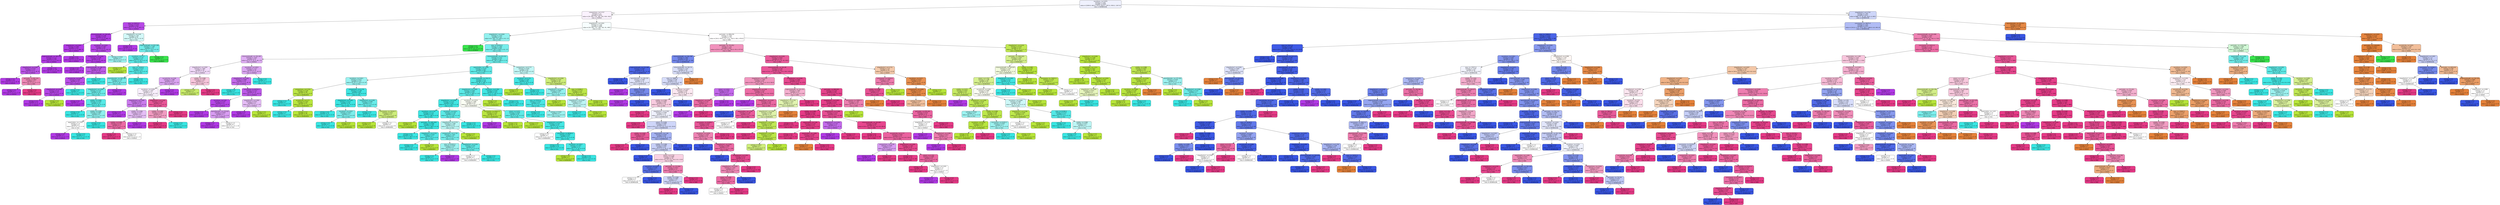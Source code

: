 digraph Tree {
node [shape=box, style="filled, rounded", color="black", fontname="helvetica"] ;
edge [fontname="helvetica"] ;
0 [label="roundness <= 0.879\nentropy = 2.641\nsamples = 4309\nvalue = [1004.0, 662.0, 255.0, 820.0, 1787.0, 930.0, 1347.0]\nclass = DERMASON", fillcolor="#eff1fd"] ;
1 [label="compactness <= 0.727\nentropy = 2.4\nsamples = 2052\nvalue = [24, 645, 179, 760, 162, 924, 502]\nclass = HOROZ", fillcolor="#faf2fd"] ;
0 -> 1 [labeldistance=2.5, labelangle=45, headlabel="True"] ;
2 [label="area <= 65831.0\nentropy = 0.475\nsamples = 564\nvalue = [0, 3, 7, 51, 0, 833, 7]\nclass = HOROZ", fillcolor="#b749e7"] ;
1 -> 2 ;
3 [label="minoraxislength <= 194.045\nentropy = 0.148\nsamples = 514\nvalue = [0, 1, 0, 6, 0, 800, 7]\nclass = HOROZ", fillcolor="#b23ce5"] ;
2 -> 3 ;
4 [label="shapefactor1 <= 0.007\nentropy = 0.062\nsamples = 431\nvalue = [0, 0, 0, 0, 0, 686, 5]\nclass = HOROZ", fillcolor="#b23ae5"] ;
3 -> 4 ;
5 [label="majoraxislength <= 364.507\nentropy = 0.117\nsamples = 199\nvalue = [0, 0, 0, 0, 0, 313, 5]\nclass = HOROZ", fillcolor="#b23ce5"] ;
4 -> 5 ;
6 [label="shapefactor4 <= 0.997\nentropy = 0.552\nsamples = 23\nvalue = [0, 0, 0, 0, 0, 34, 5]\nclass = HOROZ", fillcolor="#bc56e9"] ;
5 -> 6 ;
7 [label="entropy = 0.0\nsamples = 20\nvalue = [0, 0, 0, 0, 0, 32, 0]\nclass = HOROZ", fillcolor="#b139e5"] ;
6 -> 7 ;
8 [label="perimeter <= 891.543\nentropy = 0.863\nsamples = 3\nvalue = [0, 0, 0, 0, 0, 2, 5]\nclass = SIRA", fillcolor="#ef88b6"] ;
6 -> 8 ;
9 [label="entropy = 0.0\nsamples = 1\nvalue = [0, 0, 0, 0, 0, 2, 0]\nclass = HOROZ", fillcolor="#b139e5"] ;
8 -> 9 ;
10 [label="entropy = 0.0\nsamples = 2\nvalue = [0, 0, 0, 0, 0, 0, 5]\nclass = SIRA", fillcolor="#e53986"] ;
8 -> 10 ;
11 [label="entropy = 0.0\nsamples = 176\nvalue = [0, 0, 0, 0, 0, 279, 0]\nclass = HOROZ", fillcolor="#b139e5"] ;
5 -> 11 ;
12 [label="entropy = 0.0\nsamples = 232\nvalue = [0, 0, 0, 0, 0, 373, 0]\nclass = HOROZ", fillcolor="#b139e5"] ;
4 -> 12 ;
13 [label="roundness <= 0.832\nentropy = 0.467\nsamples = 83\nvalue = [0, 1, 0, 6, 0, 114, 2]\nclass = HOROZ", fillcolor="#b748e7"] ;
3 -> 13 ;
14 [label="shapefactor2 <= 0.001\nentropy = 0.196\nsamples = 81\nvalue = [0, 1, 0, 2, 0, 114, 0]\nclass = HOROZ", fillcolor="#b33ee6"] ;
13 -> 14 ;
15 [label="entropy = 0.0\nsamples = 65\nvalue = [0, 0, 0, 0, 0, 97, 0]\nclass = HOROZ", fillcolor="#b139e5"] ;
14 -> 15 ;
16 [label="majoraxislength <= 388.757\nentropy = 0.748\nsamples = 16\nvalue = [0, 1, 0, 2, 0, 17, 0]\nclass = HOROZ", fillcolor="#be5ae9"] ;
14 -> 16 ;
17 [label="eccentricity <= 0.858\nentropy = 0.591\nsamples = 15\nvalue = [0, 1, 0, 1, 0, 17, 0]\nclass = HOROZ", fillcolor="#ba4fe8"] ;
16 -> 17 ;
18 [label="shapefactor4 <= 0.996\nentropy = 0.31\nsamples = 14\nvalue = [0, 1, 0, 0, 0, 17, 0]\nclass = HOROZ", fillcolor="#b645e7"] ;
17 -> 18 ;
19 [label="entropy = 0.0\nsamples = 13\nvalue = [0, 0, 0, 0, 0, 17, 0]\nclass = HOROZ", fillcolor="#b139e5"] ;
18 -> 19 ;
20 [label="entropy = 0.0\nsamples = 1\nvalue = [0, 1, 0, 0, 0, 0, 0]\nclass = BARBUNYA", fillcolor="#b7e539"] ;
18 -> 20 ;
21 [label="entropy = 0.0\nsamples = 1\nvalue = [0, 0, 0, 1, 0, 0, 0]\nclass = CALI", fillcolor="#39e5e2"] ;
17 -> 21 ;
22 [label="entropy = 0.0\nsamples = 1\nvalue = [0, 0, 0, 1, 0, 0, 0]\nclass = CALI", fillcolor="#39e5e2"] ;
16 -> 22 ;
23 [label="entropy = 0.918\nsamples = 2\nvalue = [0, 0, 0, 4, 0, 0, 2]\nclass = CALI", fillcolor="#9cf2f0"] ;
13 -> 23 ;
24 [label="shapefactor3 <= 0.49\nentropy = 1.44\nsamples = 50\nvalue = [0, 2, 7, 45, 0, 33, 0]\nclass = CALI", fillcolor="#d3f9f9"] ;
2 -> 24 ;
25 [label="entropy = 0.0\nsamples = 15\nvalue = [0, 0, 0, 0, 0, 27, 0]\nclass = HOROZ", fillcolor="#b139e5"] ;
24 -> 25 ;
26 [label="majoraxislength <= 603.366\nentropy = 1.169\nsamples = 35\nvalue = [0, 2, 7, 45, 0, 6, 0]\nclass = CALI", fillcolor="#71ecea"] ;
24 -> 26 ;
27 [label="roundness <= 0.77\nentropy = 0.735\nsamples = 32\nvalue = [0, 2, 0, 45, 0, 6, 0]\nclass = CALI", fillcolor="#5be9e7"] ;
26 -> 27 ;
28 [label="entropy = 0.0\nsamples = 1\nvalue = [0, 2, 0, 0, 0, 0, 0]\nclass = BARBUNYA", fillcolor="#b7e539"] ;
27 -> 28 ;
29 [label="area <= 73529.0\nentropy = 0.523\nsamples = 31\nvalue = [0, 0, 0, 45, 0, 6, 0]\nclass = CALI", fillcolor="#53e8e6"] ;
27 -> 29 ;
30 [label="equivdiameter <= 304.306\nentropy = 0.779\nsamples = 17\nvalue = [0, 0, 0, 20, 0, 6, 0]\nclass = CALI", fillcolor="#74edeb"] ;
29 -> 30 ;
31 [label="shapefactor4 <= 0.983\nentropy = 0.722\nsamples = 16\nvalue = [0, 0, 0, 20, 0, 5, 0]\nclass = CALI", fillcolor="#6aece9"] ;
30 -> 31 ;
32 [label="entropy = 0.0\nsamples = 1\nvalue = [0, 0, 0, 0, 0, 2, 0]\nclass = HOROZ", fillcolor="#b139e5"] ;
31 -> 32 ;
33 [label="solidity <= 0.985\nentropy = 0.559\nsamples = 15\nvalue = [0, 0, 0, 20, 0, 3, 0]\nclass = CALI", fillcolor="#57e9e6"] ;
31 -> 33 ;
34 [label="entropy = 0.0\nsamples = 7\nvalue = [0, 0, 0, 13, 0, 0, 0]\nclass = CALI", fillcolor="#39e5e2"] ;
33 -> 34 ;
35 [label="solidity <= 0.989\nentropy = 0.881\nsamples = 8\nvalue = [0, 0, 0, 7, 0, 3, 0]\nclass = CALI", fillcolor="#8ef0ee"] ;
33 -> 35 ;
36 [label="aspectration <= 1.935\nentropy = 1.0\nsamples = 6\nvalue = [0, 0, 0, 3, 0, 3, 0]\nclass = CALI", fillcolor="#ffffff"] ;
35 -> 36 ;
37 [label="entropy = 0.0\nsamples = 3\nvalue = [0, 0, 0, 0, 0, 3, 0]\nclass = HOROZ", fillcolor="#b139e5"] ;
36 -> 37 ;
38 [label="entropy = 0.0\nsamples = 3\nvalue = [0, 0, 0, 3, 0, 0, 0]\nclass = CALI", fillcolor="#39e5e2"] ;
36 -> 38 ;
39 [label="entropy = 0.0\nsamples = 2\nvalue = [0, 0, 0, 4, 0, 0, 0]\nclass = CALI", fillcolor="#39e5e2"] ;
35 -> 39 ;
40 [label="entropy = 0.0\nsamples = 1\nvalue = [0, 0, 0, 0, 0, 1, 0]\nclass = HOROZ", fillcolor="#b139e5"] ;
30 -> 40 ;
41 [label="entropy = 0.0\nsamples = 14\nvalue = [0, 0, 0, 25, 0, 0, 0]\nclass = CALI", fillcolor="#39e5e2"] ;
29 -> 41 ;
42 [label="entropy = 0.0\nsamples = 3\nvalue = [0, 0, 7, 0, 0, 0, 0]\nclass = BOMBAY", fillcolor="#39e54d"] ;
26 -> 42 ;
43 [label="shapefactor2 <= 0.001\nentropy = 2.319\nsamples = 1488\nvalue = [24, 642, 172, 709, 162, 91, 495]\nclass = CALI", fillcolor="#f7fefe"] ;
1 -> 43 ;
44 [label="shapefactor1 <= 0.004\nentropy = 1.555\nsamples = 710\nvalue = [0, 166, 172, 658, 0, 43, 17]\nclass = CALI", fillcolor="#92f1ef"] ;
43 -> 44 ;
45 [label="entropy = 0.0\nsamples = 116\nvalue = [0, 0, 172, 0, 0, 0, 0]\nclass = BOMBAY", fillcolor="#39e54d"] ;
44 -> 45 ;
46 [label="area <= 60393.0\nentropy = 1.092\nsamples = 594\nvalue = [0, 166, 0, 658, 0, 43, 17]\nclass = CALI", fillcolor="#77edeb"] ;
44 -> 46 ;
47 [label="minoraxislength <= 202.087\nentropy = 1.654\nsamples = 47\nvalue = [0, 6, 0, 10, 0, 40, 17]\nclass = HOROZ", fillcolor="#dfaef4"] ;
46 -> 47 ;
48 [label="shapefactor4 <= 0.997\nentropy = 1.469\nsamples = 28\nvalue = [0, 4, 0, 1, 0, 22, 17]\nclass = HOROZ", fillcolor="#f1dafa"] ;
47 -> 48 ;
49 [label="eccentricity <= 0.84\nentropy = 1.096\nsamples = 23\nvalue = [0, 0, 0, 1, 0, 21, 11]\nclass = HOROZ", fillcolor="#dca5f3"] ;
48 -> 49 ;
50 [label="roundness <= 0.836\nentropy = 1.207\nsamples = 17\nvalue = [0, 0, 0, 1, 0, 12, 11]\nclass = HOROZ", fillcolor="#f9f0fd"] ;
49 -> 50 ;
51 [label="shapefactor4 <= 0.989\nentropy = 0.811\nsamples = 11\nvalue = [0, 0, 0, 0, 0, 12, 4]\nclass = HOROZ", fillcolor="#cb7bee"] ;
50 -> 51 ;
52 [label="entropy = 0.0\nsamples = 5\nvalue = [0, 0, 0, 0, 0, 6, 0]\nclass = HOROZ", fillcolor="#b139e5"] ;
51 -> 52 ;
53 [label="solidity <= 0.986\nentropy = 0.971\nsamples = 6\nvalue = [0, 0, 0, 0, 0, 6, 4]\nclass = HOROZ", fillcolor="#e5bdf6"] ;
51 -> 53 ;
54 [label="solidity <= 0.984\nentropy = 0.722\nsamples = 3\nvalue = [0, 0, 0, 0, 0, 1, 4]\nclass = SIRA", fillcolor="#ec6aa4"] ;
53 -> 54 ;
55 [label="entropy = 0.0\nsamples = 1\nvalue = [0, 0, 0, 0, 0, 0, 3]\nclass = SIRA", fillcolor="#e53986"] ;
54 -> 55 ;
56 [label="entropy = 1.0\nsamples = 2\nvalue = [0, 0, 0, 0, 0, 1, 1]\nclass = HOROZ", fillcolor="#ffffff"] ;
54 -> 56 ;
57 [label="entropy = 0.0\nsamples = 3\nvalue = [0, 0, 0, 0, 0, 5, 0]\nclass = HOROZ", fillcolor="#b139e5"] ;
53 -> 57 ;
58 [label="shapefactor3 <= 0.545\nentropy = 0.544\nsamples = 6\nvalue = [0, 0, 0, 1, 0, 0, 7]\nclass = SIRA", fillcolor="#e95597"] ;
50 -> 58 ;
59 [label="solidity <= 0.989\nentropy = 0.918\nsamples = 3\nvalue = [0, 0, 0, 1, 0, 0, 2]\nclass = SIRA", fillcolor="#f29cc2"] ;
58 -> 59 ;
60 [label="entropy = 0.0\nsamples = 2\nvalue = [0, 0, 0, 0, 0, 0, 2]\nclass = SIRA", fillcolor="#e53986"] ;
59 -> 60 ;
61 [label="entropy = 0.0\nsamples = 1\nvalue = [0, 0, 0, 1, 0, 0, 0]\nclass = CALI", fillcolor="#39e5e2"] ;
59 -> 61 ;
62 [label="entropy = 0.0\nsamples = 3\nvalue = [0, 0, 0, 0, 0, 0, 5]\nclass = SIRA", fillcolor="#e53986"] ;
58 -> 62 ;
63 [label="entropy = 0.0\nsamples = 6\nvalue = [0, 0, 0, 0, 0, 9, 0]\nclass = HOROZ", fillcolor="#b139e5"] ;
49 -> 63 ;
64 [label="solidity <= 0.988\nentropy = 1.322\nsamples = 5\nvalue = [0, 4, 0, 0, 0, 1, 6]\nclass = SIRA", fillcolor="#f8c6dc"] ;
48 -> 64 ;
65 [label="entropy = 0.722\nsamples = 2\nvalue = [0, 4, 0, 0, 0, 1, 0]\nclass = BARBUNYA", fillcolor="#c9ec6a"] ;
64 -> 65 ;
66 [label="entropy = 0.0\nsamples = 3\nvalue = [0, 0, 0, 0, 0, 0, 6]\nclass = SIRA", fillcolor="#e53986"] ;
64 -> 66 ;
67 [label="roundness <= 0.853\nentropy = 1.217\nsamples = 19\nvalue = [0, 2, 0, 9, 0, 18, 0]\nclass = HOROZ", fillcolor="#dca6f3"] ;
47 -> 67 ;
68 [label="shapefactor2 <= 0.001\nentropy = 0.966\nsamples = 16\nvalue = [0, 2, 0, 3, 0, 18, 0]\nclass = HOROZ", fillcolor="#c46aec"] ;
67 -> 68 ;
69 [label="entropy = 0.0\nsamples = 1\nvalue = [0, 0, 0, 2, 0, 0, 0]\nclass = CALI", fillcolor="#39e5e2"] ;
68 -> 69 ;
70 [label="convexarea <= 60793.5\nentropy = 0.723\nsamples = 15\nvalue = [0, 2, 0, 1, 0, 18, 0]\nclass = HOROZ", fillcolor="#bd58e9"] ;
68 -> 70 ;
71 [label="roundness <= 0.83\nentropy = 0.337\nsamples = 11\nvalue = [0, 0, 0, 1, 0, 15, 0]\nclass = HOROZ", fillcolor="#b646e7"] ;
70 -> 71 ;
72 [label="entropy = 0.0\nsamples = 8\nvalue = [0, 0, 0, 0, 0, 13, 0]\nclass = HOROZ", fillcolor="#b139e5"] ;
71 -> 72 ;
73 [label="equivdiameter <= 270.827\nentropy = 0.918\nsamples = 3\nvalue = [0, 0, 0, 1, 0, 2, 0]\nclass = HOROZ", fillcolor="#d89cf2"] ;
71 -> 73 ;
74 [label="entropy = 0.0\nsamples = 1\nvalue = [0, 0, 0, 0, 0, 1, 0]\nclass = HOROZ", fillcolor="#b139e5"] ;
73 -> 74 ;
75 [label="entropy = 1.0\nsamples = 2\nvalue = [0, 0, 0, 1, 0, 1, 0]\nclass = CALI", fillcolor="#ffffff"] ;
73 -> 75 ;
76 [label="shapefactor4 <= 0.983\nentropy = 0.971\nsamples = 4\nvalue = [0, 2, 0, 0, 0, 3, 0]\nclass = HOROZ", fillcolor="#e5bdf6"] ;
70 -> 76 ;
77 [label="entropy = 0.0\nsamples = 2\nvalue = [0, 0, 0, 0, 0, 3, 0]\nclass = HOROZ", fillcolor="#b139e5"] ;
76 -> 77 ;
78 [label="entropy = 0.0\nsamples = 2\nvalue = [0, 2, 0, 0, 0, 0, 0]\nclass = BARBUNYA", fillcolor="#b7e539"] ;
76 -> 78 ;
79 [label="entropy = 0.0\nsamples = 3\nvalue = [0, 0, 0, 6, 0, 0, 0]\nclass = CALI", fillcolor="#39e5e2"] ;
67 -> 79 ;
80 [label="minoraxislength <= 255.432\nentropy = 0.751\nsamples = 547\nvalue = [0, 160, 0, 648, 0, 3, 0]\nclass = CALI", fillcolor="#6bece9"] ;
46 -> 80 ;
81 [label="aspectration <= 1.699\nentropy = 0.679\nsamples = 465\nvalue = [0, 113, 0, 580, 0, 3, 0]\nclass = CALI", fillcolor="#60eae8"] ;
80 -> 81 ;
82 [label="roundness <= 0.823\nentropy = 0.911\nsamples = 137\nvalue = [0, 65, 0, 134, 0, 0, 0]\nclass = CALI", fillcolor="#99f2f0"] ;
81 -> 82 ;
83 [label="compactness <= 0.763\nentropy = 0.334\nsamples = 48\nvalue = [0, 61, 0, 4, 0, 0, 0]\nclass = BARBUNYA", fillcolor="#bce746"] ;
82 -> 83 ;
84 [label="entropy = 0.0\nsamples = 1\nvalue = [0, 0, 0, 2, 0, 0, 0]\nclass = CALI", fillcolor="#39e5e2"] ;
83 -> 84 ;
85 [label="eccentricity <= 0.77\nentropy = 0.203\nsamples = 47\nvalue = [0, 61, 0, 2, 0, 0, 0]\nclass = BARBUNYA", fillcolor="#b9e63f"] ;
83 -> 85 ;
86 [label="entropy = 0.0\nsamples = 1\nvalue = [0, 0, 0, 2, 0, 0, 0]\nclass = CALI", fillcolor="#39e5e2"] ;
85 -> 86 ;
87 [label="entropy = 0.0\nsamples = 46\nvalue = [0, 61, 0, 0, 0, 0, 0]\nclass = BARBUNYA", fillcolor="#b7e539"] ;
85 -> 87 ;
88 [label="compactness <= 0.779\nentropy = 0.194\nsamples = 89\nvalue = [0, 4, 0, 130, 0, 0, 0]\nclass = CALI", fillcolor="#3fe6e3"] ;
82 -> 88 ;
89 [label="shapefactor4 <= 0.997\nentropy = 0.071\nsamples = 78\nvalue = [0, 1, 0, 117, 0, 0, 0]\nclass = CALI", fillcolor="#3be5e2"] ;
88 -> 89 ;
90 [label="entropy = 0.0\nsamples = 75\nvalue = [0, 0, 0, 114, 0, 0, 0]\nclass = CALI", fillcolor="#39e5e2"] ;
89 -> 90 ;
91 [label="roundness <= 0.857\nentropy = 0.811\nsamples = 3\nvalue = [0, 1, 0, 3, 0, 0, 0]\nclass = CALI", fillcolor="#7beeec"] ;
89 -> 91 ;
92 [label="entropy = 0.0\nsamples = 2\nvalue = [0, 0, 0, 3, 0, 0, 0]\nclass = CALI", fillcolor="#39e5e2"] ;
91 -> 92 ;
93 [label="entropy = 0.0\nsamples = 1\nvalue = [0, 1, 0, 0, 0, 0, 0]\nclass = BARBUNYA", fillcolor="#b7e539"] ;
91 -> 93 ;
94 [label="shapefactor4 <= 0.995\nentropy = 0.696\nsamples = 11\nvalue = [0, 3, 0, 13, 0, 0, 0]\nclass = CALI", fillcolor="#67ebe9"] ;
88 -> 94 ;
95 [label="entropy = 0.0\nsamples = 7\nvalue = [0, 0, 0, 12, 0, 0, 0]\nclass = CALI", fillcolor="#39e5e2"] ;
94 -> 95 ;
96 [label="convexarea <= 74242.0\nentropy = 0.811\nsamples = 4\nvalue = [0, 3, 0, 1, 0, 0, 0]\nclass = BARBUNYA", fillcolor="#cfee7b"] ;
94 -> 96 ;
97 [label="entropy = 0.0\nsamples = 2\nvalue = [0, 2, 0, 0, 0, 0, 0]\nclass = BARBUNYA", fillcolor="#b7e539"] ;
96 -> 97 ;
98 [label="entropy = 1.0\nsamples = 2\nvalue = [0, 1, 0, 1, 0, 0, 0]\nclass = BARBUNYA", fillcolor="#ffffff"] ;
96 -> 98 ;
99 [label="minoraxislength <= 236.33\nentropy = 0.51\nsamples = 328\nvalue = [0, 48, 0, 446, 0, 3, 0]\nclass = CALI", fillcolor="#4fe8e5"] ;
81 -> 99 ;
100 [label="shapefactor4 <= 0.995\nentropy = 0.645\nsamples = 205\nvalue = [0, 42, 0, 268, 0, 3, 0]\nclass = CALI", fillcolor="#5ae9e7"] ;
99 -> 100 ;
101 [label="shapefactor1 <= 0.006\nentropy = 0.275\nsamples = 162\nvalue = [0, 8, 0, 236, 0, 2, 0]\nclass = CALI", fillcolor="#41e6e3"] ;
100 -> 101 ;
102 [label="roundness <= 0.776\nentropy = 0.112\nsamples = 132\nvalue = [0, 3, 0, 198, 0, 0, 0]\nclass = CALI", fillcolor="#3ce5e2"] ;
101 -> 102 ;
103 [label="entropy = 0.0\nsamples = 2\nvalue = [0, 2, 0, 0, 0, 0, 0]\nclass = BARBUNYA", fillcolor="#b7e539"] ;
102 -> 103 ;
104 [label="perimeter <= 1081.893\nentropy = 0.046\nsamples = 130\nvalue = [0, 1, 0, 198, 0, 0, 0]\nclass = CALI", fillcolor="#3ae5e2"] ;
102 -> 104 ;
105 [label="entropy = 0.0\nsamples = 123\nvalue = [0, 0, 0, 190, 0, 0, 0]\nclass = CALI", fillcolor="#39e5e2"] ;
104 -> 105 ;
106 [label="shapefactor3 <= 0.555\nentropy = 0.503\nsamples = 7\nvalue = [0, 1, 0, 8, 0, 0, 0]\nclass = CALI", fillcolor="#52e8e6"] ;
104 -> 106 ;
107 [label="entropy = 0.0\nsamples = 6\nvalue = [0, 0, 0, 8, 0, 0, 0]\nclass = CALI", fillcolor="#39e5e2"] ;
106 -> 107 ;
108 [label="entropy = 0.0\nsamples = 1\nvalue = [0, 1, 0, 0, 0, 0, 0]\nclass = BARBUNYA", fillcolor="#b7e539"] ;
106 -> 108 ;
109 [label="roundness <= 0.813\nentropy = 0.758\nsamples = 30\nvalue = [0, 5, 0, 38, 0, 2, 0]\nclass = CALI", fillcolor="#5ceae7"] ;
101 -> 109 ;
110 [label="shapefactor3 <= 0.575\nentropy = 1.366\nsamples = 10\nvalue = [0, 5, 0, 9, 0, 2, 0]\nclass = CALI", fillcolor="#b7f6f4"] ;
109 -> 110 ;
111 [label="compactness <= 0.734\nentropy = 1.041\nsamples = 9\nvalue = [0, 1, 0, 9, 0, 2, 0]\nclass = CALI", fillcolor="#74edeb"] ;
110 -> 111 ;
112 [label="area <= 65205.0\nentropy = 0.918\nsamples = 4\nvalue = [0, 0, 0, 4, 0, 2, 0]\nclass = CALI", fillcolor="#9cf2f0"] ;
111 -> 112 ;
113 [label="entropy = 0.0\nsamples = 2\nvalue = [0, 0, 0, 4, 0, 0, 0]\nclass = CALI", fillcolor="#39e5e2"] ;
112 -> 113 ;
114 [label="entropy = 0.0\nsamples = 2\nvalue = [0, 0, 0, 0, 0, 2, 0]\nclass = HOROZ", fillcolor="#b139e5"] ;
112 -> 114 ;
115 [label="shapefactor2 <= 0.001\nentropy = 0.65\nsamples = 5\nvalue = [0, 1, 0, 5, 0, 0, 0]\nclass = CALI", fillcolor="#61eae8"] ;
111 -> 115 ;
116 [label="entropy = 1.0\nsamples = 2\nvalue = [0, 1, 0, 1, 0, 0, 0]\nclass = BARBUNYA", fillcolor="#ffffff"] ;
115 -> 116 ;
117 [label="entropy = 0.0\nsamples = 3\nvalue = [0, 0, 0, 4, 0, 0, 0]\nclass = CALI", fillcolor="#39e5e2"] ;
115 -> 117 ;
118 [label="entropy = 0.0\nsamples = 1\nvalue = [0, 4, 0, 0, 0, 0, 0]\nclass = BARBUNYA", fillcolor="#b7e539"] ;
110 -> 118 ;
119 [label="entropy = 0.0\nsamples = 20\nvalue = [0, 0, 0, 29, 0, 0, 0]\nclass = CALI", fillcolor="#39e5e2"] ;
109 -> 119 ;
120 [label="roundness <= 0.814\nentropy = 1.096\nsamples = 43\nvalue = [0, 34, 0, 32, 0, 1, 0]\nclass = BARBUNYA", fillcolor="#fbfef4"] ;
100 -> 120 ;
121 [label="convexarea <= 65827.5\nentropy = 0.216\nsamples = 19\nvalue = [0, 28, 0, 0, 0, 1, 0]\nclass = BARBUNYA", fillcolor="#bae640"] ;
120 -> 121 ;
122 [label="entropy = 0.0\nsamples = 1\nvalue = [0, 0, 0, 0, 0, 1, 0]\nclass = HOROZ", fillcolor="#b139e5"] ;
121 -> 122 ;
123 [label="entropy = 0.0\nsamples = 18\nvalue = [0, 28, 0, 0, 0, 0, 0]\nclass = BARBUNYA", fillcolor="#b7e539"] ;
121 -> 123 ;
124 [label="extent <= 0.672\nentropy = 0.629\nsamples = 24\nvalue = [0, 6, 0, 32, 0, 0, 0]\nclass = CALI", fillcolor="#5eeae7"] ;
120 -> 124 ;
125 [label="entropy = 0.0\nsamples = 1\nvalue = [0, 4, 0, 0, 0, 0, 0]\nclass = BARBUNYA", fillcolor="#b7e539"] ;
124 -> 125 ;
126 [label="shapefactor4 <= 0.995\nentropy = 0.323\nsamples = 23\nvalue = [0, 2, 0, 32, 0, 0, 0]\nclass = CALI", fillcolor="#45e7e4"] ;
124 -> 126 ;
127 [label="entropy = 1.0\nsamples = 2\nvalue = [0, 1, 0, 1, 0, 0, 0]\nclass = BARBUNYA", fillcolor="#ffffff"] ;
126 -> 127 ;
128 [label="convexarea <= 68580.0\nentropy = 0.201\nsamples = 21\nvalue = [0, 1, 0, 31, 0, 0, 0]\nclass = CALI", fillcolor="#3fe6e3"] ;
126 -> 128 ;
129 [label="entropy = 0.0\nsamples = 10\nvalue = [0, 0, 0, 17, 0, 0, 0]\nclass = CALI", fillcolor="#39e5e2"] ;
128 -> 129 ;
130 [label="roundness <= 0.817\nentropy = 0.353\nsamples = 11\nvalue = [0, 1, 0, 14, 0, 0, 0]\nclass = CALI", fillcolor="#47e7e4"] ;
128 -> 130 ;
131 [label="entropy = 0.0\nsamples = 1\nvalue = [0, 1, 0, 0, 0, 0, 0]\nclass = BARBUNYA", fillcolor="#b7e539"] ;
130 -> 131 ;
132 [label="entropy = 0.0\nsamples = 10\nvalue = [0, 0, 0, 14, 0, 0, 0]\nclass = CALI", fillcolor="#39e5e2"] ;
130 -> 132 ;
133 [label="roundness <= 0.782\nentropy = 0.207\nsamples = 123\nvalue = [0, 6, 0, 178, 0, 0, 0]\nclass = CALI", fillcolor="#40e6e3"] ;
99 -> 133 ;
134 [label="entropy = 0.0\nsamples = 5\nvalue = [0, 6, 0, 0, 0, 0, 0]\nclass = BARBUNYA", fillcolor="#b7e539"] ;
133 -> 134 ;
135 [label="entropy = 0.0\nsamples = 118\nvalue = [0, 0, 0, 178, 0, 0, 0]\nclass = CALI", fillcolor="#39e5e2"] ;
133 -> 135 ;
136 [label="compactness <= 0.777\nentropy = 0.976\nsamples = 82\nvalue = [0, 47, 0, 68, 0, 0, 0]\nclass = CALI", fillcolor="#c2f7f6"] ;
80 -> 136 ;
137 [label="roundness <= 0.775\nentropy = 0.297\nsamples = 44\nvalue = [0, 3, 0, 54, 0, 0, 0]\nclass = CALI", fillcolor="#44e6e4"] ;
136 -> 137 ;
138 [label="entropy = 0.0\nsamples = 3\nvalue = [0, 3, 0, 0, 0, 0, 0]\nclass = BARBUNYA", fillcolor="#b7e539"] ;
137 -> 138 ;
139 [label="entropy = 0.0\nsamples = 41\nvalue = [0, 0, 0, 54, 0, 0, 0]\nclass = CALI", fillcolor="#39e5e2"] ;
137 -> 139 ;
140 [label="shapefactor4 <= 0.994\nentropy = 0.797\nsamples = 38\nvalue = [0, 44, 0, 14, 0, 0, 0]\nclass = BARBUNYA", fillcolor="#ceed78"] ;
136 -> 140 ;
141 [label="shapefactor3 <= 0.655\nentropy = 0.896\nsamples = 9\nvalue = [0, 5, 0, 11, 0, 0, 0]\nclass = CALI", fillcolor="#93f1ef"] ;
140 -> 141 ;
142 [label="area <= 97035.0\nentropy = 0.414\nsamples = 8\nvalue = [0, 1, 0, 11, 0, 0, 0]\nclass = CALI", fillcolor="#4be7e5"] ;
141 -> 142 ;
143 [label="entropy = 0.0\nsamples = 6\nvalue = [0, 0, 0, 9, 0, 0, 0]\nclass = CALI", fillcolor="#39e5e2"] ;
142 -> 143 ;
144 [label="entropy = 0.918\nsamples = 2\nvalue = [0, 1, 0, 2, 0, 0, 0]\nclass = CALI", fillcolor="#9cf2f0"] ;
142 -> 144 ;
145 [label="entropy = 0.0\nsamples = 1\nvalue = [0, 4, 0, 0, 0, 0, 0]\nclass = BARBUNYA", fillcolor="#b7e539"] ;
141 -> 145 ;
146 [label="area <= 81896.5\nentropy = 0.371\nsamples = 29\nvalue = [0, 39, 0, 3, 0, 0, 0]\nclass = BARBUNYA", fillcolor="#bde748"] ;
140 -> 146 ;
147 [label="shapefactor3 <= 0.638\nentropy = 0.971\nsamples = 3\nvalue = [0, 2, 0, 3, 0, 0, 0]\nclass = CALI", fillcolor="#bdf6f5"] ;
146 -> 147 ;
148 [label="entropy = 0.0\nsamples = 1\nvalue = [0, 0, 0, 3, 0, 0, 0]\nclass = CALI", fillcolor="#39e5e2"] ;
147 -> 148 ;
149 [label="entropy = 0.0\nsamples = 2\nvalue = [0, 2, 0, 0, 0, 0, 0]\nclass = BARBUNYA", fillcolor="#b7e539"] ;
147 -> 149 ;
150 [label="entropy = 0.0\nsamples = 26\nvalue = [0, 37, 0, 0, 0, 0, 0]\nclass = BARBUNYA", fillcolor="#b7e539"] ;
146 -> 150 ;
151 [label="perimeter <= 896.676\nentropy = 1.925\nsamples = 778\nvalue = [24.0, 476.0, 0.0, 51.0, 162.0, 48.0, 478.0]\nclass = SIRA", fillcolor="#fffeff"] ;
43 -> 151 ;
152 [label="perimeter <= 755.852\nentropy = 1.43\nsamples = 467\nvalue = [23.0, 20.0, 0.0, 0.0, 162.0, 45.0, 477.0]\nclass = SIRA", fillcolor="#f191bc"] ;
151 -> 152 ;
153 [label="minoraxislength <= 166.788\nentropy = 1.087\nsamples = 130\nvalue = [4, 0, 0, 0, 150, 11, 34]\nclass = DERMASON", fillcolor="#7488ed"] ;
152 -> 153 ;
154 [label="majoraxislength <= 272.464\nentropy = 0.447\nsamples = 76\nvalue = [0, 0, 0, 0, 107, 11, 0]\nclass = DERMASON", fillcolor="#4d67e8"] ;
153 -> 154 ;
155 [label="entropy = 0.0\nsamples = 62\nvalue = [0, 0, 0, 0, 94, 0, 0]\nclass = DERMASON", fillcolor="#3956e5"] ;
154 -> 155 ;
156 [label="equivdiameter <= 209.705\nentropy = 0.995\nsamples = 14\nvalue = [0, 0, 0, 0, 13, 11, 0]\nclass = DERMASON", fillcolor="#e1e5fb"] ;
154 -> 156 ;
157 [label="entropy = 0.0\nsamples = 5\nvalue = [0, 0, 0, 0, 0, 7, 0]\nclass = HOROZ", fillcolor="#b139e5"] ;
156 -> 157 ;
158 [label="extent <= 0.712\nentropy = 0.787\nsamples = 9\nvalue = [0, 0, 0, 0, 13, 4, 0]\nclass = DERMASON", fillcolor="#768aed"] ;
156 -> 158 ;
159 [label="entropy = 0.0\nsamples = 3\nvalue = [0, 0, 0, 0, 0, 4, 0]\nclass = HOROZ", fillcolor="#b139e5"] ;
158 -> 159 ;
160 [label="entropy = 0.0\nsamples = 6\nvalue = [0, 0, 0, 0, 13, 0, 0]\nclass = DERMASON", fillcolor="#3956e5"] ;
158 -> 160 ;
161 [label="minoraxislength <= 182.76\nentropy = 1.225\nsamples = 54\nvalue = [4, 0, 0, 0, 43, 0, 34]\nclass = DERMASON", fillcolor="#d9dffa"] ;
153 -> 161 ;
162 [label="area <= 34885.5\nentropy = 0.99\nsamples = 50\nvalue = [0, 0, 0, 0, 43, 0, 34]\nclass = DERMASON", fillcolor="#d6dcfa"] ;
161 -> 162 ;
163 [label="entropy = 0.0\nsamples = 9\nvalue = [0, 0, 0, 0, 13, 0, 0]\nclass = DERMASON", fillcolor="#3956e5"] ;
162 -> 163 ;
164 [label="roundness <= 0.877\nentropy = 0.997\nsamples = 41\nvalue = [0, 0, 0, 0, 30, 0, 34]\nclass = SIRA", fillcolor="#fce8f1"] ;
162 -> 164 ;
165 [label="solidity <= 0.984\nentropy = 0.983\nsamples = 39\nvalue = [0, 0, 0, 0, 25, 0, 34]\nclass = SIRA", fillcolor="#f8cbdf"] ;
164 -> 165 ;
166 [label="entropy = 0.0\nsamples = 6\nvalue = [0, 0, 0, 0, 0, 0, 11]\nclass = SIRA", fillcolor="#e53986"] ;
165 -> 166 ;
167 [label="shapefactor3 <= 0.593\nentropy = 0.999\nsamples = 33\nvalue = [0, 0, 0, 0, 25, 0, 23]\nclass = DERMASON", fillcolor="#eff1fd"] ;
165 -> 167 ;
168 [label="entropy = 0.0\nsamples = 2\nvalue = [0, 0, 0, 0, 0, 0, 4]\nclass = SIRA", fillcolor="#e53986"] ;
167 -> 168 ;
169 [label="extent <= 0.696\nentropy = 0.987\nsamples = 31\nvalue = [0.0, 0.0, 0.0, 0.0, 25.0, 0.0, 19.0]\nclass = DERMASON", fillcolor="#cfd6f9"] ;
167 -> 169 ;
170 [label="solidity <= 0.987\nentropy = 0.592\nsamples = 5\nvalue = [0, 0, 0, 0, 1, 0, 6]\nclass = SIRA", fillcolor="#e95a9a"] ;
169 -> 170 ;
171 [label="entropy = 0.0\nsamples = 4\nvalue = [0, 0, 0, 0, 0, 0, 6]\nclass = SIRA", fillcolor="#e53986"] ;
170 -> 171 ;
172 [label="entropy = 0.0\nsamples = 1\nvalue = [0, 0, 0, 0, 1, 0, 0]\nclass = DERMASON", fillcolor="#3956e5"] ;
170 -> 172 ;
173 [label="aspectration <= 1.66\nentropy = 0.935\nsamples = 26\nvalue = [0, 0, 0, 0, 24, 0, 13]\nclass = DERMASON", fillcolor="#a4b2f3"] ;
169 -> 173 ;
174 [label="solidity <= 0.986\nentropy = 0.981\nsamples = 22\nvalue = [0, 0, 0, 0, 18, 0, 13]\nclass = DERMASON", fillcolor="#c8d0f8"] ;
173 -> 174 ;
175 [label="entropy = 0.0\nsamples = 6\nvalue = [0, 0, 0, 0, 8, 0, 0]\nclass = DERMASON", fillcolor="#3956e5"] ;
174 -> 175 ;
176 [label="extent <= 0.718\nentropy = 0.988\nsamples = 16\nvalue = [0.0, 0.0, 0.0, 0.0, 10.0, 0.0, 13.0]\nclass = SIRA", fillcolor="#f9d1e3"] ;
174 -> 176 ;
177 [label="roundness <= 0.876\nentropy = 0.592\nsamples = 5\nvalue = [0, 0, 0, 0, 6, 0, 1]\nclass = DERMASON", fillcolor="#5a72e9"] ;
176 -> 177 ;
178 [label="entropy = 1.0\nsamples = 2\nvalue = [0, 0, 0, 0, 1, 0, 1]\nclass = DERMASON", fillcolor="#ffffff"] ;
177 -> 178 ;
179 [label="entropy = 0.0\nsamples = 3\nvalue = [0, 0, 0, 0, 5, 0, 0]\nclass = DERMASON", fillcolor="#3956e5"] ;
177 -> 179 ;
180 [label="perimeter <= 737.858\nentropy = 0.811\nsamples = 11\nvalue = [0, 0, 0, 0, 4, 0, 12]\nclass = SIRA", fillcolor="#ee7bae"] ;
176 -> 180 ;
181 [label="solidity <= 0.988\nentropy = 0.985\nsamples = 5\nvalue = [0, 0, 0, 0, 4, 0, 3]\nclass = DERMASON", fillcolor="#ced5f8"] ;
180 -> 181 ;
182 [label="entropy = 0.0\nsamples = 3\nvalue = [0, 0, 0, 0, 0, 0, 3]\nclass = SIRA", fillcolor="#e53986"] ;
181 -> 182 ;
183 [label="entropy = 0.0\nsamples = 2\nvalue = [0, 0, 0, 0, 4, 0, 0]\nclass = DERMASON", fillcolor="#3956e5"] ;
181 -> 183 ;
184 [label="entropy = 0.0\nsamples = 6\nvalue = [0, 0, 0, 0, 0, 0, 9]\nclass = SIRA", fillcolor="#e53986"] ;
180 -> 184 ;
185 [label="entropy = 0.0\nsamples = 4\nvalue = [0, 0, 0, 0, 6, 0, 0]\nclass = DERMASON", fillcolor="#3956e5"] ;
173 -> 185 ;
186 [label="entropy = 0.0\nsamples = 2\nvalue = [0, 0, 0, 0, 5, 0, 0]\nclass = DERMASON", fillcolor="#3956e5"] ;
164 -> 186 ;
187 [label="entropy = 0.0\nsamples = 4\nvalue = [4, 0, 0, 0, 0, 0, 0]\nclass = SEKER", fillcolor="#e58139"] ;
161 -> 187 ;
188 [label="shapefactor2 <= 0.002\nentropy = 0.943\nsamples = 337\nvalue = [19, 20, 0, 0, 12, 34, 443]\nclass = SIRA", fillcolor="#e95b9b"] ;
152 -> 188 ;
189 [label="minoraxislength <= 181.68\nentropy = 0.756\nsamples = 319\nvalue = [2.0, 17.0, 0.0, 0.0, 11.0, 34.0, 435.0]\nclass = SIRA", fillcolor="#e95497"] ;
188 -> 189 ;
190 [label="shapefactor3 <= 0.559\nentropy = 1.269\nsamples = 62\nvalue = [0.0, 0.0, 0.0, 0.0, 11.0, 21.0, 58.0]\nclass = SIRA", fillcolor="#f195be"] ;
189 -> 190 ;
191 [label="extent <= 0.652\nentropy = 0.702\nsamples = 13\nvalue = [0, 0, 0, 0, 0, 17, 4]\nclass = HOROZ", fillcolor="#c368eb"] ;
190 -> 191 ;
192 [label="shapefactor1 <= 0.007\nentropy = 0.722\nsamples = 3\nvalue = [0, 0, 0, 0, 0, 1, 4]\nclass = SIRA", fillcolor="#ec6aa4"] ;
191 -> 192 ;
193 [label="entropy = 0.0\nsamples = 1\nvalue = [0, 0, 0, 0, 0, 1, 0]\nclass = HOROZ", fillcolor="#b139e5"] ;
192 -> 193 ;
194 [label="entropy = 0.0\nsamples = 2\nvalue = [0, 0, 0, 0, 0, 0, 4]\nclass = SIRA", fillcolor="#e53986"] ;
192 -> 194 ;
195 [label="entropy = 0.0\nsamples = 10\nvalue = [0, 0, 0, 0, 0, 16, 0]\nclass = HOROZ", fillcolor="#b139e5"] ;
191 -> 195 ;
196 [label="shapefactor4 <= 0.98\nentropy = 0.937\nsamples = 49\nvalue = [0.0, 0.0, 0.0, 0.0, 11.0, 4.0, 54.0]\nclass = SIRA", fillcolor="#ec6ca5"] ;
190 -> 196 ;
197 [label="entropy = 0.0\nsamples = 1\nvalue = [0, 0, 0, 0, 0, 2, 0]\nclass = HOROZ", fillcolor="#b139e5"] ;
196 -> 197 ;
198 [label="shapefactor1 <= 0.007\nentropy = 0.83\nsamples = 48\nvalue = [0, 0, 0, 0, 11, 2, 54]\nclass = SIRA", fillcolor="#eb67a2"] ;
196 -> 198 ;
199 [label="entropy = 0.0\nsamples = 1\nvalue = [0, 0, 0, 0, 3, 0, 0]\nclass = DERMASON", fillcolor="#3956e5"] ;
198 -> 199 ;
200 [label="aspectration <= 1.765\nentropy = 0.738\nsamples = 47\nvalue = [0, 0, 0, 0, 8, 2, 54]\nclass = SIRA", fillcolor="#ea5c9c"] ;
198 -> 200 ;
201 [label="convexarea <= 41408.0\nentropy = 0.625\nsamples = 45\nvalue = [0, 0, 0, 0, 7, 1, 54]\nclass = SIRA", fillcolor="#e95698"] ;
200 -> 201 ;
202 [label="roundness <= 0.839\nentropy = 1.018\nsamples = 19\nvalue = [0, 0, 0, 0, 7, 1, 20]\nclass = SIRA", fillcolor="#ef84b4"] ;
201 -> 202 ;
203 [label="entropy = 0.0\nsamples = 2\nvalue = [0, 0, 0, 0, 3, 0, 0]\nclass = DERMASON", fillcolor="#3956e5"] ;
202 -> 203 ;
204 [label="shapefactor2 <= 0.001\nentropy = 0.866\nsamples = 17\nvalue = [0, 0, 0, 0, 4, 1, 20]\nclass = SIRA", fillcolor="#eb68a3"] ;
202 -> 204 ;
205 [label="entropy = 0.0\nsamples = 2\nvalue = [0, 0, 0, 0, 3, 0, 0]\nclass = DERMASON", fillcolor="#3956e5"] ;
204 -> 205 ;
206 [label="shapefactor4 <= 0.993\nentropy = 0.53\nsamples = 15\nvalue = [0, 0, 0, 0, 1, 1, 20]\nclass = SIRA", fillcolor="#e74c92"] ;
204 -> 206 ;
207 [label="shapefactor2 <= 0.002\nentropy = 1.252\nsamples = 4\nvalue = [0, 0, 0, 0, 1, 1, 4]\nclass = SIRA", fillcolor="#ef88b6"] ;
206 -> 207 ;
208 [label="extent <= 0.698\nentropy = 0.722\nsamples = 3\nvalue = [0, 0, 0, 0, 0, 1, 4]\nclass = SIRA", fillcolor="#ec6aa4"] ;
207 -> 208 ;
209 [label="entropy = 1.0\nsamples = 2\nvalue = [0, 0, 0, 0, 0, 1, 1]\nclass = HOROZ", fillcolor="#ffffff"] ;
208 -> 209 ;
210 [label="entropy = 0.0\nsamples = 1\nvalue = [0, 0, 0, 0, 0, 0, 3]\nclass = SIRA", fillcolor="#e53986"] ;
208 -> 210 ;
211 [label="entropy = 0.0\nsamples = 1\nvalue = [0, 0, 0, 0, 1, 0, 0]\nclass = DERMASON", fillcolor="#3956e5"] ;
207 -> 211 ;
212 [label="entropy = 0.0\nsamples = 11\nvalue = [0, 0, 0, 0, 0, 0, 16]\nclass = SIRA", fillcolor="#e53986"] ;
206 -> 212 ;
213 [label="entropy = 0.0\nsamples = 26\nvalue = [0, 0, 0, 0, 0, 0, 34]\nclass = SIRA", fillcolor="#e53986"] ;
201 -> 213 ;
214 [label="entropy = 1.0\nsamples = 2\nvalue = [0, 0, 0, 0, 1, 1, 0]\nclass = DERMASON", fillcolor="#ffffff"] ;
200 -> 214 ;
215 [label="shapefactor1 <= 0.006\nentropy = 0.495\nsamples = 257\nvalue = [2, 17, 0, 0, 0, 13, 377]\nclass = SIRA", fillcolor="#e74990"] ;
189 -> 215 ;
216 [label="majoraxislength <= 323.351\nentropy = 1.097\nsamples = 27\nvalue = [1, 14, 0, 0, 0, 0, 24]\nclass = SIRA", fillcolor="#f5b0cf"] ;
215 -> 216 ;
217 [label="shapefactor3 <= 0.702\nentropy = 1.163\nsamples = 15\nvalue = [1, 14, 0, 0, 0, 0, 8]\nclass = BARBUNYA", fillcolor="#e2f5b0"] ;
216 -> 217 ;
218 [label="shapefactor4 <= 0.995\nentropy = 0.946\nsamples = 14\nvalue = [0, 14, 0, 0, 0, 0, 8]\nclass = BARBUNYA", fillcolor="#e0f4aa"] ;
217 -> 218 ;
219 [label="entropy = 0.0\nsamples = 4\nvalue = [0, 0, 0, 0, 0, 0, 6]\nclass = SIRA", fillcolor="#e53986"] ;
218 -> 219 ;
220 [label="shapefactor3 <= 0.643\nentropy = 0.544\nsamples = 10\nvalue = [0, 14, 0, 0, 0, 0, 2]\nclass = BARBUNYA", fillcolor="#c1e955"] ;
218 -> 220 ;
221 [label="entropy = 0.0\nsamples = 1\nvalue = [0, 0, 0, 0, 0, 0, 1]\nclass = SIRA", fillcolor="#e53986"] ;
220 -> 221 ;
222 [label="shapefactor4 <= 0.996\nentropy = 0.353\nsamples = 9\nvalue = [0, 14, 0, 0, 0, 0, 1]\nclass = BARBUNYA", fillcolor="#bce747"] ;
220 -> 222 ;
223 [label="entropy = 0.811\nsamples = 2\nvalue = [0, 3, 0, 0, 0, 0, 1]\nclass = BARBUNYA", fillcolor="#cfee7b"] ;
222 -> 223 ;
224 [label="entropy = 0.0\nsamples = 7\nvalue = [0, 11, 0, 0, 0, 0, 0]\nclass = BARBUNYA", fillcolor="#b7e539"] ;
222 -> 224 ;
225 [label="entropy = 0.0\nsamples = 1\nvalue = [1, 0, 0, 0, 0, 0, 0]\nclass = SEKER", fillcolor="#e58139"] ;
217 -> 225 ;
226 [label="entropy = 0.0\nsamples = 12\nvalue = [0, 0, 0, 0, 0, 0, 16]\nclass = SIRA", fillcolor="#e53986"] ;
216 -> 226 ;
227 [label="perimeter <= 868.605\nentropy = 0.314\nsamples = 230\nvalue = [1, 3, 0, 0, 0, 13, 353]\nclass = SIRA", fillcolor="#e6428c"] ;
215 -> 227 ;
228 [label="shapefactor1 <= 0.007\nentropy = 0.215\nsamples = 217\nvalue = [1, 0, 0, 0, 0, 10, 339]\nclass = SIRA", fillcolor="#e63f8a"] ;
227 -> 228 ;
229 [label="solidity <= 0.989\nentropy = 0.037\nsamples = 156\nvalue = [1, 0, 0, 0, 0, 0, 250]\nclass = SIRA", fillcolor="#e53a86"] ;
228 -> 229 ;
230 [label="entropy = 0.0\nsamples = 123\nvalue = [0, 0, 0, 0, 0, 0, 197]\nclass = SIRA", fillcolor="#e53986"] ;
229 -> 230 ;
231 [label="aspectration <= 1.68\nentropy = 0.133\nsamples = 33\nvalue = [1, 0, 0, 0, 0, 0, 53]\nclass = SIRA", fillcolor="#e53d88"] ;
229 -> 231 ;
232 [label="entropy = 0.0\nsamples = 20\nvalue = [0, 0, 0, 0, 0, 0, 32]\nclass = SIRA", fillcolor="#e53986"] ;
231 -> 232 ;
233 [label="aspectration <= 1.683\nentropy = 0.267\nsamples = 13\nvalue = [1, 0, 0, 0, 0, 0, 21]\nclass = SIRA", fillcolor="#e6428c"] ;
231 -> 233 ;
234 [label="entropy = 0.0\nsamples = 1\nvalue = [1, 0, 0, 0, 0, 0, 0]\nclass = SEKER", fillcolor="#e58139"] ;
233 -> 234 ;
235 [label="entropy = 0.0\nsamples = 12\nvalue = [0, 0, 0, 0, 0, 0, 21]\nclass = SIRA", fillcolor="#e53986"] ;
233 -> 235 ;
236 [label="shapefactor4 <= 0.988\nentropy = 0.472\nsamples = 61\nvalue = [0, 0, 0, 0, 0, 10, 89]\nclass = SIRA", fillcolor="#e84f94"] ;
228 -> 236 ;
237 [label="shapefactor2 <= 0.002\nentropy = 0.722\nsamples = 4\nvalue = [0, 0, 0, 0, 0, 4, 1]\nclass = HOROZ", fillcolor="#c46aec"] ;
236 -> 237 ;
238 [label="entropy = 0.0\nsamples = 3\nvalue = [0, 0, 0, 0, 0, 4, 0]\nclass = HOROZ", fillcolor="#b139e5"] ;
237 -> 238 ;
239 [label="entropy = 0.0\nsamples = 1\nvalue = [0, 0, 0, 0, 0, 0, 1]\nclass = SIRA", fillcolor="#e53986"] ;
237 -> 239 ;
240 [label="minoraxislength <= 183.887\nentropy = 0.342\nsamples = 57\nvalue = [0.0, 0.0, 0.0, 0.0, 0.0, 6.0, 88.0]\nclass = SIRA", fillcolor="#e7468e"] ;
236 -> 240 ;
241 [label="entropy = 0.0\nsamples = 34\nvalue = [0, 0, 0, 0, 0, 0, 59]\nclass = SIRA", fillcolor="#e53986"] ;
240 -> 241 ;
242 [label="eccentricity <= 0.777\nentropy = 0.661\nsamples = 23\nvalue = [0.0, 0.0, 0.0, 0.0, 0.0, 6.0, 29.0]\nclass = SIRA", fillcolor="#ea629f"] ;
240 -> 242 ;
243 [label="compactness <= 0.795\nentropy = 0.918\nsamples = 3\nvalue = [0, 0, 0, 0, 0, 4, 2]\nclass = HOROZ", fillcolor="#d89cf2"] ;
242 -> 243 ;
244 [label="entropy = 0.0\nsamples = 1\nvalue = [0, 0, 0, 0, 0, 4, 0]\nclass = HOROZ", fillcolor="#b139e5"] ;
243 -> 244 ;
245 [label="entropy = 0.0\nsamples = 2\nvalue = [0, 0, 0, 0, 0, 0, 2]\nclass = SIRA", fillcolor="#e53986"] ;
243 -> 245 ;
246 [label="shapefactor4 <= 0.995\nentropy = 0.362\nsamples = 20\nvalue = [0, 0, 0, 0, 0, 2, 27]\nclass = SIRA", fillcolor="#e7488f"] ;
242 -> 246 ;
247 [label="entropy = 0.0\nsamples = 12\nvalue = [0, 0, 0, 0, 0, 0, 18]\nclass = SIRA", fillcolor="#e53986"] ;
246 -> 247 ;
248 [label="extent <= 0.745\nentropy = 0.684\nsamples = 8\nvalue = [0, 0, 0, 0, 0, 2, 9]\nclass = SIRA", fillcolor="#eb65a1"] ;
246 -> 248 ;
249 [label="entropy = 0.0\nsamples = 5\nvalue = [0, 0, 0, 0, 0, 0, 7]\nclass = SIRA", fillcolor="#e53986"] ;
248 -> 249 ;
250 [label="shapefactor2 <= 0.001\nentropy = 1.0\nsamples = 3\nvalue = [0, 0, 0, 0, 0, 2, 2]\nclass = HOROZ", fillcolor="#ffffff"] ;
248 -> 250 ;
251 [label="entropy = 0.0\nsamples = 2\nvalue = [0, 0, 0, 0, 0, 2, 0]\nclass = HOROZ", fillcolor="#b139e5"] ;
250 -> 251 ;
252 [label="entropy = 0.0\nsamples = 1\nvalue = [0, 0, 0, 0, 0, 0, 2]\nclass = SIRA", fillcolor="#e53986"] ;
250 -> 252 ;
253 [label="convexarea <= 50897.5\nentropy = 1.181\nsamples = 13\nvalue = [0, 3, 0, 0, 0, 3, 14]\nclass = SIRA", fillcolor="#ee7fb1"] ;
227 -> 253 ;
254 [label="entropy = 0.0\nsamples = 1\nvalue = [0, 3, 0, 0, 0, 0, 0]\nclass = BARBUNYA", fillcolor="#b7e539"] ;
253 -> 254 ;
255 [label="perimeter <= 878.365\nentropy = 0.672\nsamples = 12\nvalue = [0, 0, 0, 0, 0, 3, 14]\nclass = SIRA", fillcolor="#eb63a0"] ;
253 -> 255 ;
256 [label="shapefactor3 <= 0.571\nentropy = 1.0\nsamples = 5\nvalue = [0, 0, 0, 0, 0, 3, 3]\nclass = HOROZ", fillcolor="#ffffff"] ;
255 -> 256 ;
257 [label="entropy = 0.0\nsamples = 1\nvalue = [0, 0, 0, 0, 0, 2, 0]\nclass = HOROZ", fillcolor="#b139e5"] ;
256 -> 257 ;
258 [label="shapefactor4 <= 0.985\nentropy = 0.811\nsamples = 4\nvalue = [0, 0, 0, 0, 0, 1, 3]\nclass = SIRA", fillcolor="#ee7bae"] ;
256 -> 258 ;
259 [label="entropy = 0.0\nsamples = 1\nvalue = [0, 0, 0, 0, 0, 1, 0]\nclass = HOROZ", fillcolor="#b139e5"] ;
258 -> 259 ;
260 [label="entropy = 0.0\nsamples = 3\nvalue = [0, 0, 0, 0, 0, 0, 3]\nclass = SIRA", fillcolor="#e53986"] ;
258 -> 260 ;
261 [label="entropy = 0.0\nsamples = 7\nvalue = [0, 0, 0, 0, 0, 0, 11]\nclass = SIRA", fillcolor="#e53986"] ;
255 -> 261 ;
262 [label="shapefactor3 <= 0.731\nentropy = 1.47\nsamples = 18\nvalue = [17, 3, 0, 0, 1, 0, 8]\nclass = SEKER", fillcolor="#f4c9aa"] ;
188 -> 262 ;
263 [label="convexarea <= 43920.0\nentropy = 1.096\nsamples = 6\nvalue = [1, 2, 0, 0, 0, 0, 8]\nclass = SIRA", fillcolor="#ee7bae"] ;
262 -> 263 ;
264 [label="solidity <= 0.948\nentropy = 0.503\nsamples = 5\nvalue = [1, 0, 0, 0, 0, 0, 8]\nclass = SIRA", fillcolor="#e85295"] ;
263 -> 264 ;
265 [label="entropy = 0.0\nsamples = 1\nvalue = [1, 0, 0, 0, 0, 0, 0]\nclass = SEKER", fillcolor="#e58139"] ;
264 -> 265 ;
266 [label="entropy = 0.0\nsamples = 4\nvalue = [0, 0, 0, 0, 0, 0, 8]\nclass = SIRA", fillcolor="#e53986"] ;
264 -> 266 ;
267 [label="entropy = 0.0\nsamples = 1\nvalue = [0, 2, 0, 0, 0, 0, 0]\nclass = BARBUNYA", fillcolor="#b7e539"] ;
263 -> 267 ;
268 [label="roundness <= 0.877\nentropy = 0.614\nsamples = 12\nvalue = [16, 1, 0, 0, 1, 0, 0]\nclass = SEKER", fillcolor="#e89050"] ;
262 -> 268 ;
269 [label="compactness <= 0.865\nentropy = 0.323\nsamples = 11\nvalue = [16, 0, 0, 0, 1, 0, 0]\nclass = SEKER", fillcolor="#e78945"] ;
268 -> 269 ;
270 [label="entropy = 0.918\nsamples = 2\nvalue = [2, 0, 0, 0, 1, 0, 0]\nclass = SEKER", fillcolor="#f2c09c"] ;
269 -> 270 ;
271 [label="entropy = 0.0\nsamples = 9\nvalue = [14, 0, 0, 0, 0, 0, 0]\nclass = SEKER", fillcolor="#e58139"] ;
269 -> 271 ;
272 [label="entropy = 0.0\nsamples = 1\nvalue = [0, 1, 0, 0, 0, 0, 0]\nclass = BARBUNYA", fillcolor="#b7e539"] ;
268 -> 272 ;
273 [label="shapefactor3 <= 0.634\nentropy = 0.559\nsamples = 311\nvalue = [1, 456, 0, 51, 0, 3, 1]\nclass = BARBUNYA", fillcolor="#c0e851"] ;
151 -> 273 ;
274 [label="perimeter <= 1002.829\nentropy = 1.029\nsamples = 84\nvalue = [0, 111, 0, 44, 0, 3, 1]\nclass = BARBUNYA", fillcolor="#d5f08c"] ;
273 -> 274 ;
275 [label="minoraxislength <= 224.925\nentropy = 1.227\nsamples = 55\nvalue = [0, 53, 0, 43, 0, 3, 1]\nclass = BARBUNYA", fillcolor="#f2fadc"] ;
274 -> 275 ;
276 [label="extent <= 0.762\nentropy = 1.148\nsamples = 45\nvalue = [0, 52, 0, 20, 0, 3, 1]\nclass = BARBUNYA", fillcolor="#d6f08e"] ;
275 -> 276 ;
277 [label="solidity <= 0.971\nentropy = 0.955\nsamples = 24\nvalue = [0, 35, 0, 4, 0, 3, 1]\nclass = BARBUNYA", fillcolor="#c6ea62"] ;
276 -> 277 ;
278 [label="entropy = 0.0\nsamples = 2\nvalue = [0, 0, 0, 0, 0, 3, 0]\nclass = HOROZ", fillcolor="#b139e5"] ;
277 -> 278 ;
279 [label="shapefactor1 <= 0.006\nentropy = 0.634\nsamples = 22\nvalue = [0, 35, 0, 4, 0, 0, 1]\nclass = BARBUNYA", fillcolor="#c1e954"] ;
277 -> 279 ;
280 [label="entropy = 0.918\nsamples = 2\nvalue = [0, 1, 0, 2, 0, 0, 0]\nclass = CALI", fillcolor="#9cf2f0"] ;
279 -> 280 ;
281 [label="solidity <= 0.988\nentropy = 0.48\nsamples = 20\nvalue = [0, 34, 0, 2, 0, 0, 1]\nclass = BARBUNYA", fillcolor="#bde74a"] ;
279 -> 281 ;
282 [label="roundness <= 0.858\nentropy = 0.191\nsamples = 17\nvalue = [0, 33, 0, 0, 0, 0, 1]\nclass = BARBUNYA", fillcolor="#b9e63f"] ;
281 -> 282 ;
283 [label="entropy = 0.0\nsamples = 16\nvalue = [0, 33, 0, 0, 0, 0, 0]\nclass = BARBUNYA", fillcolor="#b7e539"] ;
282 -> 283 ;
284 [label="entropy = 0.0\nsamples = 1\nvalue = [0, 0, 0, 0, 0, 0, 1]\nclass = SIRA", fillcolor="#e53986"] ;
282 -> 284 ;
285 [label="convexarea <= 61691.5\nentropy = 0.918\nsamples = 3\nvalue = [0, 1, 0, 2, 0, 0, 0]\nclass = CALI", fillcolor="#9cf2f0"] ;
281 -> 285 ;
286 [label="entropy = 0.0\nsamples = 2\nvalue = [0, 0, 0, 2, 0, 0, 0]\nclass = CALI", fillcolor="#39e5e2"] ;
285 -> 286 ;
287 [label="entropy = 0.0\nsamples = 1\nvalue = [0, 1, 0, 0, 0, 0, 0]\nclass = BARBUNYA", fillcolor="#b7e539"] ;
285 -> 287 ;
288 [label="eccentricity <= 0.801\nentropy = 0.999\nsamples = 21\nvalue = [0, 17, 0, 16, 0, 0, 0]\nclass = BARBUNYA", fillcolor="#fbfdf3"] ;
276 -> 288 ;
289 [label="roundness <= 0.848\nentropy = 0.985\nsamples = 19\nvalue = [0, 12, 0, 16, 0, 0, 0]\nclass = CALI", fillcolor="#cef8f8"] ;
288 -> 289 ;
290 [label="shapefactor3 <= 0.598\nentropy = 0.439\nsamples = 8\nvalue = [0, 10, 0, 1, 0, 0, 0]\nclass = BARBUNYA", fillcolor="#bee84d"] ;
289 -> 290 ;
291 [label="entropy = 1.0\nsamples = 2\nvalue = [0, 1, 0, 1, 0, 0, 0]\nclass = BARBUNYA", fillcolor="#ffffff"] ;
290 -> 291 ;
292 [label="entropy = 0.0\nsamples = 6\nvalue = [0, 9, 0, 0, 0, 0, 0]\nclass = BARBUNYA", fillcolor="#b7e539"] ;
290 -> 292 ;
293 [label="area <= 62380.0\nentropy = 0.523\nsamples = 11\nvalue = [0, 2, 0, 15, 0, 0, 0]\nclass = CALI", fillcolor="#53e8e6"] ;
289 -> 293 ;
294 [label="entropy = 0.0\nsamples = 7\nvalue = [0, 0, 0, 12, 0, 0, 0]\nclass = CALI", fillcolor="#39e5e2"] ;
293 -> 294 ;
295 [label="solidity <= 0.988\nentropy = 0.971\nsamples = 4\nvalue = [0, 2, 0, 3, 0, 0, 0]\nclass = CALI", fillcolor="#bdf6f5"] ;
293 -> 295 ;
296 [label="entropy = 0.0\nsamples = 2\nvalue = [0, 0, 0, 3, 0, 0, 0]\nclass = CALI", fillcolor="#39e5e2"] ;
295 -> 296 ;
297 [label="entropy = 0.0\nsamples = 2\nvalue = [0, 2, 0, 0, 0, 0, 0]\nclass = BARBUNYA", fillcolor="#b7e539"] ;
295 -> 297 ;
298 [label="entropy = 0.0\nsamples = 2\nvalue = [0, 5, 0, 0, 0, 0, 0]\nclass = BARBUNYA", fillcolor="#b7e539"] ;
288 -> 298 ;
299 [label="shapefactor4 <= 0.997\nentropy = 0.25\nsamples = 10\nvalue = [0, 1, 0, 23, 0, 0, 0]\nclass = CALI", fillcolor="#42e6e3"] ;
275 -> 299 ;
300 [label="entropy = 0.0\nsamples = 9\nvalue = [0, 0, 0, 23, 0, 0, 0]\nclass = CALI", fillcolor="#39e5e2"] ;
299 -> 300 ;
301 [label="entropy = 0.0\nsamples = 1\nvalue = [0, 1, 0, 0, 0, 0, 0]\nclass = BARBUNYA", fillcolor="#b7e539"] ;
299 -> 301 ;
302 [label="solidity <= 0.983\nentropy = 0.124\nsamples = 29\nvalue = [0, 58, 0, 1, 0, 0, 0]\nclass = BARBUNYA", fillcolor="#b8e53c"] ;
274 -> 302 ;
303 [label="entropy = 0.0\nsamples = 22\nvalue = [0, 47, 0, 0, 0, 0, 0]\nclass = BARBUNYA", fillcolor="#b7e539"] ;
302 -> 303 ;
304 [label="convexarea <= 70097.0\nentropy = 0.414\nsamples = 7\nvalue = [0, 11, 0, 1, 0, 0, 0]\nclass = BARBUNYA", fillcolor="#bee74b"] ;
302 -> 304 ;
305 [label="entropy = 0.0\nsamples = 5\nvalue = [0, 10, 0, 0, 0, 0, 0]\nclass = BARBUNYA", fillcolor="#b7e539"] ;
304 -> 305 ;
306 [label="entropy = 1.0\nsamples = 2\nvalue = [0, 1, 0, 1, 0, 0, 0]\nclass = BARBUNYA", fillcolor="#ffffff"] ;
304 -> 306 ;
307 [label="shapefactor1 <= 0.006\nentropy = 0.168\nsamples = 227\nvalue = [1, 345, 0, 7, 0, 0, 0]\nclass = BARBUNYA", fillcolor="#b9e63e"] ;
273 -> 307 ;
308 [label="aspectration <= 1.511\nentropy = 0.057\nsamples = 188\nvalue = [0, 301, 0, 2, 0, 0, 0]\nclass = BARBUNYA", fillcolor="#b7e53a"] ;
307 -> 308 ;
309 [label="entropy = 0.0\nsamples = 136\nvalue = [0, 222, 0, 0, 0, 0, 0]\nclass = BARBUNYA", fillcolor="#b7e539"] ;
308 -> 309 ;
310 [label="shapefactor4 <= 0.993\nentropy = 0.167\nsamples = 52\nvalue = [0, 79, 0, 2, 0, 0, 0]\nclass = BARBUNYA", fillcolor="#b9e63e"] ;
308 -> 310 ;
311 [label="shapefactor1 <= 0.005\nentropy = 0.971\nsamples = 4\nvalue = [0, 3, 0, 2, 0, 0, 0]\nclass = BARBUNYA", fillcolor="#e7f6bd"] ;
310 -> 311 ;
312 [label="entropy = 0.0\nsamples = 2\nvalue = [0, 3, 0, 0, 0, 0, 0]\nclass = BARBUNYA", fillcolor="#b7e539"] ;
311 -> 312 ;
313 [label="entropy = 0.0\nsamples = 2\nvalue = [0, 0, 0, 2, 0, 0, 0]\nclass = CALI", fillcolor="#39e5e2"] ;
311 -> 313 ;
314 [label="entropy = 0.0\nsamples = 48\nvalue = [0, 76, 0, 0, 0, 0, 0]\nclass = BARBUNYA", fillcolor="#b7e539"] ;
310 -> 314 ;
315 [label="solidity <= 0.988\nentropy = 0.607\nsamples = 39\nvalue = [1, 44, 0, 5, 0, 0, 0]\nclass = BARBUNYA", fillcolor="#c1e853"] ;
307 -> 315 ;
316 [label="shapefactor2 <= 0.002\nentropy = 0.312\nsamples = 35\nvalue = [1, 42, 0, 1, 0, 0, 0]\nclass = BARBUNYA", fillcolor="#bae642"] ;
315 -> 316 ;
317 [label="roundness <= 0.869\nentropy = 0.159\nsamples = 34\nvalue = [0, 42, 0, 1, 0, 0, 0]\nclass = BARBUNYA", fillcolor="#b9e63e"] ;
316 -> 317 ;
318 [label="entropy = 0.0\nsamples = 33\nvalue = [0, 42, 0, 0, 0, 0, 0]\nclass = BARBUNYA", fillcolor="#b7e539"] ;
317 -> 318 ;
319 [label="entropy = 0.0\nsamples = 1\nvalue = [0, 0, 0, 1, 0, 0, 0]\nclass = CALI", fillcolor="#39e5e2"] ;
317 -> 319 ;
320 [label="entropy = 0.0\nsamples = 1\nvalue = [1, 0, 0, 0, 0, 0, 0]\nclass = SEKER", fillcolor="#e58139"] ;
316 -> 320 ;
321 [label="equivdiameter <= 275.583\nentropy = 0.918\nsamples = 4\nvalue = [0, 2, 0, 4, 0, 0, 0]\nclass = CALI", fillcolor="#9cf2f0"] ;
315 -> 321 ;
322 [label="entropy = 0.0\nsamples = 1\nvalue = [0, 1, 0, 0, 0, 0, 0]\nclass = BARBUNYA", fillcolor="#b7e539"] ;
321 -> 322 ;
323 [label="shapefactor4 <= 0.996\nentropy = 0.722\nsamples = 3\nvalue = [0, 1, 0, 4, 0, 0, 0]\nclass = CALI", fillcolor="#6aece9"] ;
321 -> 323 ;
324 [label="entropy = 0.0\nsamples = 2\nvalue = [0, 0, 0, 4, 0, 0, 0]\nclass = CALI", fillcolor="#39e5e2"] ;
323 -> 324 ;
325 [label="entropy = 0.0\nsamples = 1\nvalue = [0, 1, 0, 0, 0, 0, 0]\nclass = BARBUNYA", fillcolor="#b7e539"] ;
323 -> 325 ;
326 [label="shapefactor3 <= 0.754\nentropy = 1.787\nsamples = 2257\nvalue = [980, 17, 76, 60, 1625, 6, 845]\nclass = DERMASON", fillcolor="#ced6f9"] ;
0 -> 326 [labeldistance=2.5, labelangle=-45, headlabel="False"] ;
327 [label="convexarea <= 39475.0\nentropy = 1.525\nsamples = 1707\nvalue = [141.0, 17.0, 74.0, 59.0, 1586.0, 6.0, 841.0]\nclass = DERMASON", fillcolor="#b1bcf5"] ;
326 -> 327 ;
328 [label="area <= 35862.0\nentropy = 0.472\nsamples = 1006\nvalue = [29, 0, 0, 0, 1484, 2, 98]\nclass = DERMASON", fillcolor="#4a64e7"] ;
327 -> 328 ;
329 [label="area <= 31671.0\nentropy = 0.184\nsamples = 807\nvalue = [6.0, 0.0, 0.0, 0.0, 1261.0, 2.0, 22.0]\nclass = DERMASON", fillcolor="#3e5ae6"] ;
328 -> 329 ;
330 [label="entropy = 0.0\nsamples = 495\nvalue = [0, 0, 0, 0, 804, 0, 0]\nclass = DERMASON", fillcolor="#3956e5"] ;
329 -> 330 ;
331 [label="majoraxislength <= 237.173\nentropy = 0.399\nsamples = 312\nvalue = [6, 0, 0, 0, 457, 2, 22]\nclass = DERMASON", fillcolor="#4661e7"] ;
329 -> 331 ;
332 [label="shapefactor2 <= 0.002\nentropy = 0.994\nsamples = 6\nvalue = [5, 0, 0, 0, 6, 0, 0]\nclass = DERMASON", fillcolor="#dee3fb"] ;
331 -> 332 ;
333 [label="entropy = 0.0\nsamples = 1\nvalue = [4, 0, 0, 0, 0, 0, 0]\nclass = SEKER", fillcolor="#e58139"] ;
332 -> 333 ;
334 [label="equivdiameter <= 203.261\nentropy = 0.592\nsamples = 5\nvalue = [1, 0, 0, 0, 6, 0, 0]\nclass = DERMASON", fillcolor="#5a72e9"] ;
332 -> 334 ;
335 [label="entropy = 0.0\nsamples = 4\nvalue = [0, 0, 0, 0, 6, 0, 0]\nclass = DERMASON", fillcolor="#3956e5"] ;
334 -> 335 ;
336 [label="entropy = 0.0\nsamples = 1\nvalue = [1, 0, 0, 0, 0, 0, 0]\nclass = SEKER", fillcolor="#e58139"] ;
334 -> 336 ;
337 [label="equivdiameter <= 206.92\nentropy = 0.331\nsamples = 306\nvalue = [1, 0, 0, 0, 451, 2, 22]\nclass = DERMASON", fillcolor="#445fe6"] ;
331 -> 337 ;
338 [label="shapefactor4 <= 0.986\nentropy = 0.108\nsamples = 136\nvalue = [0, 0, 0, 0, 206, 0, 3]\nclass = DERMASON", fillcolor="#3c58e5"] ;
337 -> 338 ;
339 [label="entropy = 0.0\nsamples = 1\nvalue = [0, 0, 0, 0, 0, 0, 3]\nclass = SIRA", fillcolor="#e53986"] ;
338 -> 339 ;
340 [label="entropy = 0.0\nsamples = 135\nvalue = [0, 0, 0, 0, 206, 0, 0]\nclass = DERMASON", fillcolor="#3956e5"] ;
338 -> 340 ;
341 [label="shapefactor1 <= 0.008\nentropy = 0.468\nsamples = 170\nvalue = [1, 0, 0, 0, 245, 2, 19]\nclass = DERMASON", fillcolor="#4b65e7"] ;
337 -> 341 ;
342 [label="solidity <= 0.99\nentropy = 0.425\nsamples = 159\nvalue = [1, 0, 0, 0, 230, 0, 19]\nclass = DERMASON", fillcolor="#4a65e7"] ;
341 -> 342 ;
343 [label="eccentricity <= 0.792\nentropy = 0.543\nsamples = 115\nvalue = [1, 0, 0, 0, 156, 0, 19]\nclass = DERMASON", fillcolor="#526ce8"] ;
342 -> 343 ;
344 [label="solidity <= 0.989\nentropy = 0.512\nsamples = 114\nvalue = [1, 0, 0, 0, 156, 0, 17]\nclass = DERMASON", fillcolor="#5069e8"] ;
343 -> 344 ;
345 [label="roundness <= 0.883\nentropy = 0.218\nsamples = 59\nvalue = [0, 0, 0, 0, 83, 0, 3]\nclass = DERMASON", fillcolor="#405ce6"] ;
344 -> 345 ;
346 [label="entropy = 0.0\nsamples = 1\nvalue = [0, 0, 0, 0, 0, 0, 2]\nclass = SIRA", fillcolor="#e53986"] ;
345 -> 346 ;
347 [label="solidity <= 0.986\nentropy = 0.093\nsamples = 58\nvalue = [0, 0, 0, 0, 83, 0, 1]\nclass = DERMASON", fillcolor="#3b58e5"] ;
345 -> 347 ;
348 [label="solidity <= 0.985\nentropy = 0.811\nsamples = 3\nvalue = [0, 0, 0, 0, 3, 0, 1]\nclass = DERMASON", fillcolor="#7b8eee"] ;
347 -> 348 ;
349 [label="entropy = 0.0\nsamples = 2\nvalue = [0, 0, 0, 0, 3, 0, 0]\nclass = DERMASON", fillcolor="#3956e5"] ;
348 -> 349 ;
350 [label="entropy = 0.0\nsamples = 1\nvalue = [0, 0, 0, 0, 0, 0, 1]\nclass = SIRA", fillcolor="#e53986"] ;
348 -> 350 ;
351 [label="entropy = 0.0\nsamples = 55\nvalue = [0, 0, 0, 0, 80, 0, 0]\nclass = DERMASON", fillcolor="#3956e5"] ;
347 -> 351 ;
352 [label="area <= 34240.0\nentropy = 0.719\nsamples = 55\nvalue = [1, 0, 0, 0, 73, 0, 14]\nclass = DERMASON", fillcolor="#6178ea"] ;
344 -> 352 ;
353 [label="roundness <= 0.913\nentropy = 0.894\nsamples = 18\nvalue = [0, 0, 0, 0, 20, 0, 9]\nclass = DERMASON", fillcolor="#92a2f1"] ;
352 -> 353 ;
354 [label="extent <= 0.757\nentropy = 0.722\nsamples = 6\nvalue = [0, 0, 0, 0, 2, 0, 8]\nclass = SIRA", fillcolor="#ec6aa4"] ;
353 -> 354 ;
355 [label="shapefactor2 <= 0.002\nentropy = 1.0\nsamples = 3\nvalue = [0, 0, 0, 0, 2, 0, 2]\nclass = DERMASON", fillcolor="#ffffff"] ;
354 -> 355 ;
356 [label="entropy = 0.0\nsamples = 2\nvalue = [0, 0, 0, 0, 2, 0, 0]\nclass = DERMASON", fillcolor="#3956e5"] ;
355 -> 356 ;
357 [label="entropy = 0.0\nsamples = 1\nvalue = [0, 0, 0, 0, 0, 0, 2]\nclass = SIRA", fillcolor="#e53986"] ;
355 -> 357 ;
358 [label="entropy = 0.0\nsamples = 3\nvalue = [0, 0, 0, 0, 0, 0, 6]\nclass = SIRA", fillcolor="#e53986"] ;
354 -> 358 ;
359 [label="eccentricity <= 0.686\nentropy = 0.297\nsamples = 12\nvalue = [0, 0, 0, 0, 18, 0, 1]\nclass = DERMASON", fillcolor="#445fe6"] ;
353 -> 359 ;
360 [label="entropy = 1.0\nsamples = 2\nvalue = [0, 0, 0, 0, 1, 0, 1]\nclass = DERMASON", fillcolor="#ffffff"] ;
359 -> 360 ;
361 [label="entropy = 0.0\nsamples = 10\nvalue = [0, 0, 0, 0, 17, 0, 0]\nclass = DERMASON", fillcolor="#3956e5"] ;
359 -> 361 ;
362 [label="compactness <= 0.835\nentropy = 0.54\nsamples = 37\nvalue = [1, 0, 0, 0, 53, 0, 5]\nclass = DERMASON", fillcolor="#4f69e8"] ;
352 -> 362 ;
363 [label="shapefactor1 <= 0.008\nentropy = 0.151\nsamples = 28\nvalue = [0, 0, 0, 0, 45, 0, 1]\nclass = DERMASON", fillcolor="#3d5ae6"] ;
362 -> 363 ;
364 [label="entropy = 0.0\nsamples = 22\nvalue = [0, 0, 0, 0, 36, 0, 0]\nclass = DERMASON", fillcolor="#3956e5"] ;
363 -> 364 ;
365 [label="minoraxislength <= 168.095\nentropy = 0.469\nsamples = 6\nvalue = [0, 0, 0, 0, 9, 0, 1]\nclass = DERMASON", fillcolor="#4f69e8"] ;
363 -> 365 ;
366 [label="entropy = 0.0\nsamples = 5\nvalue = [0, 0, 0, 0, 9, 0, 0]\nclass = DERMASON", fillcolor="#3956e5"] ;
365 -> 366 ;
367 [label="entropy = 0.0\nsamples = 1\nvalue = [0, 0, 0, 0, 0, 0, 1]\nclass = SIRA", fillcolor="#e53986"] ;
365 -> 367 ;
368 [label="shapefactor3 <= 0.702\nentropy = 1.239\nsamples = 9\nvalue = [1, 0, 0, 0, 8, 0, 4]\nclass = DERMASON", fillcolor="#a7b4f3"] ;
362 -> 368 ;
369 [label="entropy = 0.0\nsamples = 2\nvalue = [0, 0, 0, 0, 0, 0, 4]\nclass = SIRA", fillcolor="#e53986"] ;
368 -> 369 ;
370 [label="area <= 34591.0\nentropy = 0.503\nsamples = 7\nvalue = [1, 0, 0, 0, 8, 0, 0]\nclass = DERMASON", fillcolor="#526be8"] ;
368 -> 370 ;
371 [label="entropy = 0.0\nsamples = 1\nvalue = [1, 0, 0, 0, 0, 0, 0]\nclass = SEKER", fillcolor="#e58139"] ;
370 -> 371 ;
372 [label="entropy = 0.0\nsamples = 6\nvalue = [0, 0, 0, 0, 8, 0, 0]\nclass = DERMASON", fillcolor="#3956e5"] ;
370 -> 372 ;
373 [label="entropy = 0.0\nsamples = 1\nvalue = [0, 0, 0, 0, 0, 0, 2]\nclass = SIRA", fillcolor="#e53986"] ;
343 -> 373 ;
374 [label="entropy = 0.0\nsamples = 44\nvalue = [0, 0, 0, 0, 74, 0, 0]\nclass = DERMASON", fillcolor="#3956e5"] ;
342 -> 374 ;
375 [label="solidity <= 0.987\nentropy = 0.523\nsamples = 11\nvalue = [0, 0, 0, 0, 15, 2, 0]\nclass = DERMASON", fillcolor="#536de8"] ;
341 -> 375 ;
376 [label="entropy = 0.0\nsamples = 1\nvalue = [0, 0, 0, 0, 0, 2, 0]\nclass = HOROZ", fillcolor="#b139e5"] ;
375 -> 376 ;
377 [label="entropy = 0.0\nsamples = 10\nvalue = [0, 0, 0, 0, 15, 0, 0]\nclass = DERMASON", fillcolor="#3956e5"] ;
375 -> 377 ;
378 [label="shapefactor2 <= 0.002\nentropy = 1.131\nsamples = 199\nvalue = [23, 0, 0, 0, 223, 0, 76]\nclass = DERMASON", fillcolor="#899aef"] ;
328 -> 378 ;
379 [label="roundness <= 0.903\nentropy = 0.949\nsamples = 182\nvalue = [5, 0, 0, 0, 206, 0, 75]\nclass = DERMASON", fillcolor="#8496ef"] ;
378 -> 379 ;
380 [label="area <= 37877.0\nentropy = 1.079\nsamples = 60\nvalue = [1, 0, 0, 0, 44, 0, 41]\nclass = DERMASON", fillcolor="#f2f4fd"] ;
379 -> 380 ;
381 [label="compactness <= 0.811\nentropy = 0.949\nsamples = 34\nvalue = [0, 0, 0, 0, 31, 0, 18]\nclass = DERMASON", fillcolor="#acb8f4"] ;
380 -> 381 ;
382 [label="shapefactor3 <= 0.618\nentropy = 0.722\nsamples = 23\nvalue = [0, 0, 0, 0, 28, 0, 7]\nclass = DERMASON", fillcolor="#6a80ec"] ;
381 -> 382 ;
383 [label="entropy = 0.0\nsamples = 7\nvalue = [0, 0, 0, 0, 13, 0, 0]\nclass = DERMASON", fillcolor="#3956e5"] ;
382 -> 383 ;
384 [label="majoraxislength <= 274.977\nentropy = 0.902\nsamples = 16\nvalue = [0.0, 0.0, 0.0, 0.0, 15.0, 0.0, 7.0]\nclass = DERMASON", fillcolor="#95a5f1"] ;
382 -> 384 ;
385 [label="perimeter <= 718.972\nentropy = 0.65\nsamples = 15\nvalue = [0, 0, 0, 0, 15, 0, 3]\nclass = DERMASON", fillcolor="#6178ea"] ;
384 -> 385 ;
386 [label="convexarea <= 36611.0\nentropy = 0.954\nsamples = 8\nvalue = [0, 0, 0, 0, 5, 0, 3]\nclass = DERMASON", fillcolor="#b0bbf5"] ;
385 -> 386 ;
387 [label="equivdiameter <= 213.846\nentropy = 0.811\nsamples = 4\nvalue = [0, 0, 0, 0, 1, 0, 3]\nclass = SIRA", fillcolor="#ee7bae"] ;
386 -> 387 ;
388 [label="entropy = 1.0\nsamples = 2\nvalue = [0, 0, 0, 0, 1, 0, 1]\nclass = DERMASON", fillcolor="#ffffff"] ;
387 -> 388 ;
389 [label="entropy = 0.0\nsamples = 2\nvalue = [0, 0, 0, 0, 0, 0, 2]\nclass = SIRA", fillcolor="#e53986"] ;
387 -> 389 ;
390 [label="entropy = 0.0\nsamples = 4\nvalue = [0, 0, 0, 0, 4, 0, 0]\nclass = DERMASON", fillcolor="#3956e5"] ;
386 -> 390 ;
391 [label="entropy = 0.0\nsamples = 7\nvalue = [0, 0, 0, 0, 10, 0, 0]\nclass = DERMASON", fillcolor="#3956e5"] ;
385 -> 391 ;
392 [label="entropy = 0.0\nsamples = 1\nvalue = [0, 0, 0, 0, 0, 0, 4]\nclass = SIRA", fillcolor="#e53986"] ;
384 -> 392 ;
393 [label="perimeter <= 709.568\nentropy = 0.75\nsamples = 11\nvalue = [0, 0, 0, 0, 3, 0, 11]\nclass = SIRA", fillcolor="#ec6fa7"] ;
381 -> 393 ;
394 [label="entropy = 0.0\nsamples = 1\nvalue = [0, 0, 0, 0, 2, 0, 0]\nclass = DERMASON", fillcolor="#3956e5"] ;
393 -> 394 ;
395 [label="perimeter <= 727.857\nentropy = 0.414\nsamples = 10\nvalue = [0, 0, 0, 0, 1, 0, 11]\nclass = SIRA", fillcolor="#e74b91"] ;
393 -> 395 ;
396 [label="entropy = 0.0\nsamples = 9\nvalue = [0, 0, 0, 0, 0, 0, 11]\nclass = SIRA", fillcolor="#e53986"] ;
395 -> 396 ;
397 [label="entropy = 0.0\nsamples = 1\nvalue = [0, 0, 0, 0, 1, 0, 0]\nclass = DERMASON", fillcolor="#3956e5"] ;
395 -> 397 ;
398 [label="solidity <= 0.991\nentropy = 1.097\nsamples = 26\nvalue = [1, 0, 0, 0, 13, 0, 23]\nclass = SIRA", fillcolor="#f4adcd"] ;
380 -> 398 ;
399 [label="majoraxislength <= 264.677\nentropy = 0.982\nsamples = 21\nvalue = [1, 0, 0, 0, 7, 0, 22]\nclass = SIRA", fillcolor="#ee7eb0"] ;
398 -> 399 ;
400 [label="entropy = 1.0\nsamples = 2\nvalue = [1, 0, 0, 0, 1, 0, 0]\nclass = SEKER", fillcolor="#ffffff"] ;
399 -> 400 ;
401 [label="majoraxislength <= 271.831\nentropy = 0.75\nsamples = 19\nvalue = [0, 0, 0, 0, 6, 0, 22]\nclass = SIRA", fillcolor="#ec6fa7"] ;
399 -> 401 ;
402 [label="extent <= 0.793\nentropy = 0.371\nsamples = 9\nvalue = [0, 0, 0, 0, 1, 0, 13]\nclass = SIRA", fillcolor="#e7488f"] ;
401 -> 402 ;
403 [label="entropy = 0.0\nsamples = 8\nvalue = [0, 0, 0, 0, 0, 0, 13]\nclass = SIRA", fillcolor="#e53986"] ;
402 -> 403 ;
404 [label="entropy = 0.0\nsamples = 1\nvalue = [0, 0, 0, 0, 1, 0, 0]\nclass = DERMASON", fillcolor="#3956e5"] ;
402 -> 404 ;
405 [label="shapefactor3 <= 0.65\nentropy = 0.94\nsamples = 10\nvalue = [0, 0, 0, 0, 5, 0, 9]\nclass = SIRA", fillcolor="#f3a7c9"] ;
401 -> 405 ;
406 [label="minoraxislength <= 178.488\nentropy = 0.469\nsamples = 7\nvalue = [0, 0, 0, 0, 1, 0, 9]\nclass = SIRA", fillcolor="#e84f93"] ;
405 -> 406 ;
407 [label="entropy = 0.0\nsamples = 6\nvalue = [0, 0, 0, 0, 0, 0, 9]\nclass = SIRA", fillcolor="#e53986"] ;
406 -> 407 ;
408 [label="entropy = 0.0\nsamples = 1\nvalue = [0, 0, 0, 0, 1, 0, 0]\nclass = DERMASON", fillcolor="#3956e5"] ;
406 -> 408 ;
409 [label="entropy = 0.0\nsamples = 3\nvalue = [0, 0, 0, 0, 4, 0, 0]\nclass = DERMASON", fillcolor="#3956e5"] ;
405 -> 409 ;
410 [label="compactness <= 0.809\nentropy = 0.592\nsamples = 5\nvalue = [0, 0, 0, 0, 6, 0, 1]\nclass = DERMASON", fillcolor="#5a72e9"] ;
398 -> 410 ;
411 [label="entropy = 0.0\nsamples = 4\nvalue = [0, 0, 0, 0, 6, 0, 0]\nclass = DERMASON", fillcolor="#3956e5"] ;
410 -> 411 ;
412 [label="entropy = 0.0\nsamples = 1\nvalue = [0, 0, 0, 0, 0, 0, 1]\nclass = SIRA", fillcolor="#e53986"] ;
410 -> 412 ;
413 [label="shapefactor3 <= 0.675\nentropy = 0.794\nsamples = 122\nvalue = [4, 0, 0, 0, 162, 0, 34]\nclass = DERMASON", fillcolor="#667deb"] ;
379 -> 413 ;
414 [label="entropy = 0.0\nsamples = 41\nvalue = [0, 0, 0, 0, 66, 0, 0]\nclass = DERMASON", fillcolor="#3956e5"] ;
413 -> 414 ;
415 [label="majoraxislength <= 253.678\nentropy = 0.998\nsamples = 81\nvalue = [4, 0, 0, 0, 96, 0, 34]\nclass = DERMASON", fillcolor="#8496ef"] ;
413 -> 415 ;
416 [label="entropy = 0.0\nsamples = 1\nvalue = [2, 0, 0, 0, 0, 0, 0]\nclass = SEKER", fillcolor="#e58139"] ;
415 -> 416 ;
417 [label="shapefactor4 <= 0.999\nentropy = 0.93\nsamples = 80\nvalue = [2, 0, 0, 0, 96, 0, 34]\nclass = DERMASON", fillcolor="#8294ef"] ;
415 -> 417 ;
418 [label="equivdiameter <= 218.58\nentropy = 0.829\nsamples = 79\nvalue = [0, 0, 0, 0, 96, 0, 34]\nclass = DERMASON", fillcolor="#7f92ee"] ;
417 -> 418 ;
419 [label="perimeter <= 705.125\nentropy = 0.445\nsamples = 34\nvalue = [0, 0, 0, 0, 49, 0, 5]\nclass = DERMASON", fillcolor="#4d67e8"] ;
418 -> 419 ;
420 [label="entropy = 0.0\nsamples = 15\nvalue = [0, 0, 0, 0, 25, 0, 0]\nclass = DERMASON", fillcolor="#3956e5"] ;
419 -> 420 ;
421 [label="majoraxislength <= 259.176\nentropy = 0.663\nsamples = 19\nvalue = [0, 0, 0, 0, 24, 0, 5]\nclass = DERMASON", fillcolor="#6279ea"] ;
419 -> 421 ;
422 [label="shapefactor1 <= 0.007\nentropy = 0.971\nsamples = 8\nvalue = [0, 0, 0, 0, 6, 0, 4]\nclass = DERMASON", fillcolor="#bdc7f6"] ;
421 -> 422 ;
423 [label="shapefactor2 <= 0.002\nentropy = 0.592\nsamples = 6\nvalue = [0, 0, 0, 0, 6, 0, 1]\nclass = DERMASON", fillcolor="#5a72e9"] ;
422 -> 423 ;
424 [label="entropy = 0.0\nsamples = 5\nvalue = [0, 0, 0, 0, 6, 0, 0]\nclass = DERMASON", fillcolor="#3956e5"] ;
423 -> 424 ;
425 [label="entropy = 0.0\nsamples = 1\nvalue = [0, 0, 0, 0, 0, 0, 1]\nclass = SIRA", fillcolor="#e53986"] ;
423 -> 425 ;
426 [label="entropy = 0.0\nsamples = 2\nvalue = [0, 0, 0, 0, 0, 0, 3]\nclass = SIRA", fillcolor="#e53986"] ;
422 -> 426 ;
427 [label="aspectration <= 1.472\nentropy = 0.297\nsamples = 11\nvalue = [0, 0, 0, 0, 18, 0, 1]\nclass = DERMASON", fillcolor="#445fe6"] ;
421 -> 427 ;
428 [label="entropy = 0.0\nsamples = 9\nvalue = [0, 0, 0, 0, 17, 0, 0]\nclass = DERMASON", fillcolor="#3956e5"] ;
427 -> 428 ;
429 [label="entropy = 1.0\nsamples = 2\nvalue = [0, 0, 0, 0, 1, 0, 1]\nclass = DERMASON", fillcolor="#ffffff"] ;
427 -> 429 ;
430 [label="perimeter <= 729.712\nentropy = 0.959\nsamples = 45\nvalue = [0, 0, 0, 0, 47, 0, 29]\nclass = DERMASON", fillcolor="#b3bef5"] ;
418 -> 430 ;
431 [label="roundness <= 0.943\nentropy = 0.995\nsamples = 38\nvalue = [0, 0, 0, 0, 34, 0, 29]\nclass = DERMASON", fillcolor="#e2e6fb"] ;
430 -> 431 ;
432 [label="majoraxislength <= 261.592\nentropy = 0.978\nsamples = 37\nvalue = [0, 0, 0, 0, 34, 0, 24]\nclass = DERMASON", fillcolor="#c5cdf7"] ;
431 -> 432 ;
433 [label="entropy = 0.0\nsamples = 5\nvalue = [0, 0, 0, 0, 8, 0, 0]\nclass = DERMASON", fillcolor="#3956e5"] ;
432 -> 433 ;
434 [label="roundness <= 0.921\nentropy = 0.999\nsamples = 32\nvalue = [0, 0, 0, 0, 26, 0, 24]\nclass = DERMASON", fillcolor="#f0f2fd"] ;
432 -> 434 ;
435 [label="aspectration <= 1.442\nentropy = 0.871\nsamples = 14\nvalue = [0, 0, 0, 0, 7, 0, 17]\nclass = SIRA", fillcolor="#f08bb8"] ;
434 -> 435 ;
436 [label="shapefactor3 <= 0.705\nentropy = 0.337\nsamples = 8\nvalue = [0, 0, 0, 0, 1, 0, 15]\nclass = SIRA", fillcolor="#e7468e"] ;
435 -> 436 ;
437 [label="entropy = 0.0\nsamples = 6\nvalue = [0, 0, 0, 0, 0, 0, 14]\nclass = SIRA", fillcolor="#e53986"] ;
436 -> 437 ;
438 [label="entropy = 1.0\nsamples = 2\nvalue = [0, 0, 0, 0, 1, 0, 1]\nclass = DERMASON", fillcolor="#ffffff"] ;
436 -> 438 ;
439 [label="minoraxislength <= 182.167\nentropy = 0.811\nsamples = 6\nvalue = [0, 0, 0, 0, 6, 0, 2]\nclass = DERMASON", fillcolor="#7b8eee"] ;
435 -> 439 ;
440 [label="entropy = 0.0\nsamples = 2\nvalue = [0, 0, 0, 0, 0, 0, 2]\nclass = SIRA", fillcolor="#e53986"] ;
439 -> 440 ;
441 [label="entropy = 0.0\nsamples = 4\nvalue = [0, 0, 0, 0, 6, 0, 0]\nclass = DERMASON", fillcolor="#3956e5"] ;
439 -> 441 ;
442 [label="extent <= 0.782\nentropy = 0.84\nsamples = 18\nvalue = [0, 0, 0, 0, 19, 0, 7]\nclass = DERMASON", fillcolor="#8294ef"] ;
434 -> 442 ;
443 [label="convexarea <= 37955.0\nentropy = 0.323\nsamples = 11\nvalue = [0, 0, 0, 0, 16, 0, 1]\nclass = DERMASON", fillcolor="#4561e7"] ;
442 -> 443 ;
444 [label="entropy = 0.0\nsamples = 1\nvalue = [0, 0, 0, 0, 0, 0, 1]\nclass = SIRA", fillcolor="#e53986"] ;
443 -> 444 ;
445 [label="entropy = 0.0\nsamples = 10\nvalue = [0, 0, 0, 0, 16, 0, 0]\nclass = DERMASON", fillcolor="#3956e5"] ;
443 -> 445 ;
446 [label="compactness <= 0.826\nentropy = 0.918\nsamples = 7\nvalue = [0, 0, 0, 0, 3, 0, 6]\nclass = SIRA", fillcolor="#f29cc2"] ;
442 -> 446 ;
447 [label="entropy = 0.0\nsamples = 3\nvalue = [0, 0, 0, 0, 0, 0, 4]\nclass = SIRA", fillcolor="#e53986"] ;
446 -> 447 ;
448 [label="perimeter <= 722.56\nentropy = 0.971\nsamples = 4\nvalue = [0, 0, 0, 0, 3, 0, 2]\nclass = DERMASON", fillcolor="#bdc7f6"] ;
446 -> 448 ;
449 [label="entropy = 0.0\nsamples = 3\nvalue = [0, 0, 0, 0, 3, 0, 0]\nclass = DERMASON", fillcolor="#3956e5"] ;
448 -> 449 ;
450 [label="entropy = 0.0\nsamples = 1\nvalue = [0, 0, 0, 0, 0, 0, 2]\nclass = SIRA", fillcolor="#e53986"] ;
448 -> 450 ;
451 [label="entropy = 0.0\nsamples = 1\nvalue = [0, 0, 0, 0, 0, 0, 5]\nclass = SIRA", fillcolor="#e53986"] ;
431 -> 451 ;
452 [label="entropy = 0.0\nsamples = 7\nvalue = [0, 0, 0, 0, 13, 0, 0]\nclass = DERMASON", fillcolor="#3956e5"] ;
430 -> 452 ;
453 [label="entropy = 0.0\nsamples = 1\nvalue = [2, 0, 0, 0, 0, 0, 0]\nclass = SEKER", fillcolor="#e58139"] ;
417 -> 453 ;
454 [label="shapefactor4 <= 0.999\nentropy = 1.155\nsamples = 17\nvalue = [18, 0, 0, 0, 17, 0, 1]\nclass = SEKER", fillcolor="#fef8f5"] ;
378 -> 454 ;
455 [label="extent <= 0.791\nentropy = 0.964\nsamples = 9\nvalue = [4, 0, 0, 0, 16, 0, 1]\nclass = DERMASON", fillcolor="#7388ed"] ;
454 -> 455 ;
456 [label="extent <= 0.713\nentropy = 0.614\nsamples = 8\nvalue = [1, 0, 0, 0, 16, 0, 1]\nclass = DERMASON", fillcolor="#506ae8"] ;
455 -> 456 ;
457 [label="entropy = 0.0\nsamples = 1\nvalue = [0, 0, 0, 0, 0, 0, 1]\nclass = SIRA", fillcolor="#e53986"] ;
456 -> 457 ;
458 [label="eccentricity <= 0.662\nentropy = 0.323\nsamples = 7\nvalue = [1, 0, 0, 0, 16, 0, 0]\nclass = DERMASON", fillcolor="#4561e7"] ;
456 -> 458 ;
459 [label="entropy = 0.0\nsamples = 1\nvalue = [1, 0, 0, 0, 0, 0, 0]\nclass = SEKER", fillcolor="#e58139"] ;
458 -> 459 ;
460 [label="entropy = 0.0\nsamples = 6\nvalue = [0, 0, 0, 0, 16, 0, 0]\nclass = DERMASON", fillcolor="#3956e5"] ;
458 -> 460 ;
461 [label="entropy = 0.0\nsamples = 1\nvalue = [3, 0, 0, 0, 0, 0, 0]\nclass = SEKER", fillcolor="#e58139"] ;
455 -> 461 ;
462 [label="shapefactor4 <= 0.999\nentropy = 0.353\nsamples = 8\nvalue = [14, 0, 0, 0, 1, 0, 0]\nclass = SEKER", fillcolor="#e78a47"] ;
454 -> 462 ;
463 [label="entropy = 0.0\nsamples = 7\nvalue = [14, 0, 0, 0, 0, 0, 0]\nclass = SEKER", fillcolor="#e58139"] ;
462 -> 463 ;
464 [label="entropy = 0.0\nsamples = 1\nvalue = [0, 0, 0, 0, 1, 0, 0]\nclass = DERMASON", fillcolor="#3956e5"] ;
462 -> 464 ;
465 [label="minoraxislength <= 222.698\nentropy = 1.645\nsamples = 701\nvalue = [112, 17, 74, 59, 102, 4, 743]\nclass = SIRA", fillcolor="#ef82b3"] ;
327 -> 465 ;
466 [label="convexarea <= 42653.0\nentropy = 1.116\nsamples = 616\nvalue = [104, 8, 0, 6, 102, 4, 743]\nclass = SIRA", fillcolor="#ec6ca5"] ;
465 -> 466 ;
467 [label="aspectration <= 1.405\nentropy = 1.419\nsamples = 193\nvalue = [34, 0, 0, 0, 102, 2, 159]\nclass = SIRA", fillcolor="#f7c5dc"] ;
466 -> 467 ;
468 [label="shapefactor1 <= 0.007\nentropy = 1.323\nsamples = 31\nvalue = [30.0, 0.0, 0.0, 0.0, 14.0, 0.0, 6.0]\nclass = SEKER", fillcolor="#f3c7a7"] ;
467 -> 468 ;
469 [label="shapefactor4 <= 0.997\nentropy = 1.216\nsamples = 29\nvalue = [30.0, 0.0, 0.0, 0.0, 8.0, 0.0, 6.0]\nclass = SEKER", fillcolor="#efb286"] ;
468 -> 469 ;
470 [label="shapefactor2 <= 0.002\nentropy = 1.46\nsamples = 9\nvalue = [5, 0, 0, 0, 2, 0, 6]\nclass = SIRA", fillcolor="#fce6f0"] ;
469 -> 470 ;
471 [label="entropy = 0.0\nsamples = 1\nvalue = [0, 0, 0, 0, 2, 0, 0]\nclass = DERMASON", fillcolor="#3956e5"] ;
470 -> 471 ;
472 [label="roundness <= 0.93\nentropy = 0.994\nsamples = 8\nvalue = [5, 0, 0, 0, 0, 0, 6]\nclass = SIRA", fillcolor="#fbdeeb"] ;
470 -> 472 ;
473 [label="area <= 39613.5\nentropy = 0.592\nsamples = 6\nvalue = [1, 0, 0, 0, 0, 0, 6]\nclass = SIRA", fillcolor="#e95a9a"] ;
472 -> 473 ;
474 [label="entropy = 0.0\nsamples = 1\nvalue = [1, 0, 0, 0, 0, 0, 0]\nclass = SEKER", fillcolor="#e58139"] ;
473 -> 474 ;
475 [label="entropy = 0.0\nsamples = 5\nvalue = [0, 0, 0, 0, 0, 0, 6]\nclass = SIRA", fillcolor="#e53986"] ;
473 -> 475 ;
476 [label="entropy = 0.0\nsamples = 2\nvalue = [4, 0, 0, 0, 0, 0, 0]\nclass = SEKER", fillcolor="#e58139"] ;
472 -> 476 ;
477 [label="shapefactor1 <= 0.007\nentropy = 0.709\nsamples = 20\nvalue = [25, 0, 0, 0, 6, 0, 0]\nclass = SEKER", fillcolor="#eb9f69"] ;
469 -> 477 ;
478 [label="perimeter <= 746.269\nentropy = 0.971\nsamples = 8\nvalue = [9, 0, 0, 0, 6, 0, 0]\nclass = SEKER", fillcolor="#f6d5bd"] ;
477 -> 478 ;
479 [label="entropy = 0.0\nsamples = 5\nvalue = [8, 0, 0, 0, 0, 0, 0]\nclass = SEKER", fillcolor="#e58139"] ;
478 -> 479 ;
480 [label="shapefactor2 <= 0.002\nentropy = 0.592\nsamples = 3\nvalue = [1, 0, 0, 0, 6, 0, 0]\nclass = DERMASON", fillcolor="#5a72e9"] ;
478 -> 480 ;
481 [label="entropy = 0.0\nsamples = 2\nvalue = [0, 0, 0, 0, 6, 0, 0]\nclass = DERMASON", fillcolor="#3956e5"] ;
480 -> 481 ;
482 [label="entropy = 0.0\nsamples = 1\nvalue = [1, 0, 0, 0, 0, 0, 0]\nclass = SEKER", fillcolor="#e58139"] ;
480 -> 482 ;
483 [label="entropy = 0.0\nsamples = 12\nvalue = [16, 0, 0, 0, 0, 0, 0]\nclass = SEKER", fillcolor="#e58139"] ;
477 -> 483 ;
484 [label="entropy = 0.0\nsamples = 2\nvalue = [0, 0, 0, 0, 6, 0, 0]\nclass = DERMASON", fillcolor="#3956e5"] ;
468 -> 484 ;
485 [label="shapefactor1 <= 0.007\nentropy = 1.111\nsamples = 162\nvalue = [4, 0, 0, 0, 88, 2, 153]\nclass = SIRA", fillcolor="#f4aece"] ;
467 -> 485 ;
486 [label="roundness <= 0.913\nentropy = 1.074\nsamples = 151\nvalue = [4, 0, 0, 0, 87, 0, 137]\nclass = SIRA", fillcolor="#f6b9d4"] ;
485 -> 486 ;
487 [label="shapefactor3 <= 0.628\nentropy = 0.824\nsamples = 105\nvalue = [0.0, 0.0, 0.0, 0.0, 41.0, 0.0, 118.0]\nclass = SIRA", fillcolor="#ee7eb0"] ;
486 -> 487 ;
488 [label="convexarea <= 42062.0\nentropy = 0.852\nsamples = 13\nvalue = [0, 0, 0, 0, 13, 0, 5]\nclass = DERMASON", fillcolor="#8597ef"] ;
487 -> 488 ;
489 [label="minoraxislength <= 180.6\nentropy = 0.98\nsamples = 8\nvalue = [0, 0, 0, 0, 7, 0, 5]\nclass = DERMASON", fillcolor="#c6cff8"] ;
488 -> 489 ;
490 [label="entropy = 0.0\nsamples = 4\nvalue = [0, 0, 0, 0, 7, 0, 0]\nclass = DERMASON", fillcolor="#3956e5"] ;
489 -> 490 ;
491 [label="entropy = 0.0\nsamples = 4\nvalue = [0, 0, 0, 0, 0, 0, 5]\nclass = SIRA", fillcolor="#e53986"] ;
489 -> 491 ;
492 [label="entropy = 0.0\nsamples = 5\nvalue = [0, 0, 0, 0, 6, 0, 0]\nclass = DERMASON", fillcolor="#3956e5"] ;
488 -> 492 ;
493 [label="majoraxislength <= 282.525\nentropy = 0.719\nsamples = 92\nvalue = [0, 0, 0, 0, 28, 0, 113]\nclass = SIRA", fillcolor="#eb6aa4"] ;
487 -> 493 ;
494 [label="eccentricity <= 0.762\nentropy = 0.854\nsamples = 59\nvalue = [0.0, 0.0, 0.0, 0.0, 24.0, 0.0, 62.0]\nclass = SIRA", fillcolor="#ef86b5"] ;
493 -> 494 ;
495 [label="area <= 39951.5\nentropy = 0.779\nsamples = 52\nvalue = [0, 0, 0, 0, 18, 0, 60]\nclass = SIRA", fillcolor="#ed74aa"] ;
494 -> 495 ;
496 [label="shapefactor2 <= 0.002\nentropy = 0.391\nsamples = 14\nvalue = [0, 0, 0, 0, 2, 0, 24]\nclass = SIRA", fillcolor="#e74990"] ;
495 -> 496 ;
497 [label="shapefactor3 <= 0.651\nentropy = 0.242\nsamples = 13\nvalue = [0, 0, 0, 0, 1, 0, 24]\nclass = SIRA", fillcolor="#e6418b"] ;
496 -> 497 ;
498 [label="eccentricity <= 0.758\nentropy = 0.811\nsamples = 3\nvalue = [0, 0, 0, 0, 1, 0, 3]\nclass = SIRA", fillcolor="#ee7bae"] ;
497 -> 498 ;
499 [label="entropy = 0.0\nsamples = 1\nvalue = [0, 0, 0, 0, 1, 0, 0]\nclass = DERMASON", fillcolor="#3956e5"] ;
498 -> 499 ;
500 [label="entropy = 0.0\nsamples = 2\nvalue = [0, 0, 0, 0, 0, 0, 3]\nclass = SIRA", fillcolor="#e53986"] ;
498 -> 500 ;
501 [label="entropy = 0.0\nsamples = 10\nvalue = [0, 0, 0, 0, 0, 0, 21]\nclass = SIRA", fillcolor="#e53986"] ;
497 -> 501 ;
502 [label="entropy = 0.0\nsamples = 1\nvalue = [0, 0, 0, 0, 1, 0, 0]\nclass = DERMASON", fillcolor="#3956e5"] ;
496 -> 502 ;
503 [label="extent <= 0.759\nentropy = 0.89\nsamples = 38\nvalue = [0, 0, 0, 0, 16, 0, 36]\nclass = SIRA", fillcolor="#f191bc"] ;
495 -> 503 ;
504 [label="convexarea <= 41439.0\nentropy = 0.985\nsamples = 14\nvalue = [0, 0, 0, 0, 12, 0, 9]\nclass = DERMASON", fillcolor="#ced5f8"] ;
503 -> 504 ;
505 [label="entropy = 0.0\nsamples = 5\nvalue = [0, 0, 0, 0, 9, 0, 0]\nclass = DERMASON", fillcolor="#3956e5"] ;
504 -> 505 ;
506 [label="compactness <= 0.837\nentropy = 0.811\nsamples = 9\nvalue = [0, 0, 0, 0, 3, 0, 9]\nclass = SIRA", fillcolor="#ee7bae"] ;
504 -> 506 ;
507 [label="entropy = 0.0\nsamples = 7\nvalue = [0, 0, 0, 0, 0, 0, 9]\nclass = SIRA", fillcolor="#e53986"] ;
506 -> 507 ;
508 [label="entropy = 0.0\nsamples = 2\nvalue = [0, 0, 0, 0, 3, 0, 0]\nclass = DERMASON", fillcolor="#3956e5"] ;
506 -> 508 ;
509 [label="shapefactor1 <= 0.007\nentropy = 0.555\nsamples = 24\nvalue = [0, 0, 0, 0, 4, 0, 27]\nclass = SIRA", fillcolor="#e95698"] ;
503 -> 509 ;
510 [label="entropy = 0.0\nsamples = 5\nvalue = [0, 0, 0, 0, 0, 0, 8]\nclass = SIRA", fillcolor="#e53986"] ;
509 -> 510 ;
511 [label="shapefactor1 <= 0.007\nentropy = 0.667\nsamples = 19\nvalue = [0, 0, 0, 0, 4, 0, 19]\nclass = SIRA", fillcolor="#ea639f"] ;
509 -> 511 ;
512 [label="entropy = 0.0\nsamples = 1\nvalue = [0, 0, 0, 0, 1, 0, 0]\nclass = DERMASON", fillcolor="#3956e5"] ;
511 -> 512 ;
513 [label="convexarea <= 41243.0\nentropy = 0.575\nsamples = 18\nvalue = [0, 0, 0, 0, 3, 0, 19]\nclass = SIRA", fillcolor="#e95899"] ;
511 -> 513 ;
514 [label="convexarea <= 41156.0\nentropy = 0.75\nsamples = 12\nvalue = [0, 0, 0, 0, 3, 0, 11]\nclass = SIRA", fillcolor="#ec6fa7"] ;
513 -> 514 ;
515 [label="shapefactor4 <= 0.994\nentropy = 0.414\nsamples = 10\nvalue = [0, 0, 0, 0, 1, 0, 11]\nclass = SIRA", fillcolor="#e74b91"] ;
514 -> 515 ;
516 [label="entropy = 0.0\nsamples = 1\nvalue = [0, 0, 0, 0, 1, 0, 0]\nclass = DERMASON", fillcolor="#3956e5"] ;
515 -> 516 ;
517 [label="entropy = 0.0\nsamples = 9\nvalue = [0, 0, 0, 0, 0, 0, 11]\nclass = SIRA", fillcolor="#e53986"] ;
515 -> 517 ;
518 [label="entropy = 0.0\nsamples = 2\nvalue = [0, 0, 0, 0, 2, 0, 0]\nclass = DERMASON", fillcolor="#3956e5"] ;
514 -> 518 ;
519 [label="entropy = 0.0\nsamples = 6\nvalue = [0, 0, 0, 0, 0, 0, 8]\nclass = SIRA", fillcolor="#e53986"] ;
513 -> 519 ;
520 [label="shapefactor4 <= 0.996\nentropy = 0.811\nsamples = 7\nvalue = [0, 0, 0, 0, 6, 0, 2]\nclass = DERMASON", fillcolor="#7b8eee"] ;
494 -> 520 ;
521 [label="extent <= 0.779\nentropy = 0.918\nsamples = 3\nvalue = [0, 0, 0, 0, 1, 0, 2]\nclass = SIRA", fillcolor="#f29cc2"] ;
520 -> 521 ;
522 [label="entropy = 0.0\nsamples = 2\nvalue = [0, 0, 0, 0, 0, 0, 2]\nclass = SIRA", fillcolor="#e53986"] ;
521 -> 522 ;
523 [label="entropy = 0.0\nsamples = 1\nvalue = [0, 0, 0, 0, 1, 0, 0]\nclass = DERMASON", fillcolor="#3956e5"] ;
521 -> 523 ;
524 [label="entropy = 0.0\nsamples = 4\nvalue = [0, 0, 0, 0, 5, 0, 0]\nclass = DERMASON", fillcolor="#3956e5"] ;
520 -> 524 ;
525 [label="perimeter <= 769.831\nentropy = 0.376\nsamples = 33\nvalue = [0, 0, 0, 0, 4, 0, 51]\nclass = SIRA", fillcolor="#e7498f"] ;
493 -> 525 ;
526 [label="perimeter <= 761.652\nentropy = 0.232\nsamples = 32\nvalue = [0, 0, 0, 0, 2, 0, 51]\nclass = SIRA", fillcolor="#e6418b"] ;
525 -> 526 ;
527 [label="entropy = 0.0\nsamples = 17\nvalue = [0, 0, 0, 0, 0, 0, 30]\nclass = SIRA", fillcolor="#e53986"] ;
526 -> 527 ;
528 [label="area <= 40756.5\nentropy = 0.426\nsamples = 15\nvalue = [0, 0, 0, 0, 2, 0, 21]\nclass = SIRA", fillcolor="#e74c92"] ;
526 -> 528 ;
529 [label="entropy = 0.0\nsamples = 1\nvalue = [0, 0, 0, 0, 1, 0, 0]\nclass = DERMASON", fillcolor="#3956e5"] ;
528 -> 529 ;
530 [label="solidity <= 0.988\nentropy = 0.267\nsamples = 14\nvalue = [0, 0, 0, 0, 1, 0, 21]\nclass = SIRA", fillcolor="#e6428c"] ;
528 -> 530 ;
531 [label="entropy = 0.0\nsamples = 9\nvalue = [0, 0, 0, 0, 0, 0, 16]\nclass = SIRA", fillcolor="#e53986"] ;
530 -> 531 ;
532 [label="shapefactor4 <= 0.995\nentropy = 0.65\nsamples = 5\nvalue = [0, 0, 0, 0, 1, 0, 5]\nclass = SIRA", fillcolor="#ea619e"] ;
530 -> 532 ;
533 [label="entropy = 0.0\nsamples = 1\nvalue = [0, 0, 0, 0, 1, 0, 0]\nclass = DERMASON", fillcolor="#3956e5"] ;
532 -> 533 ;
534 [label="entropy = 0.0\nsamples = 4\nvalue = [0, 0, 0, 0, 0, 0, 5]\nclass = SIRA", fillcolor="#e53986"] ;
532 -> 534 ;
535 [label="entropy = 0.0\nsamples = 1\nvalue = [0, 0, 0, 0, 2, 0, 0]\nclass = DERMASON", fillcolor="#3956e5"] ;
525 -> 535 ;
536 [label="majoraxislength <= 275.275\nentropy = 1.14\nsamples = 46\nvalue = [4, 0, 0, 0, 46, 0, 19]\nclass = DERMASON", fillcolor="#94a4f1"] ;
486 -> 536 ;
537 [label="shapefactor2 <= 0.002\nentropy = 0.491\nsamples = 20\nvalue = [0, 0, 0, 0, 25, 0, 3]\nclass = DERMASON", fillcolor="#516ae8"] ;
536 -> 537 ;
538 [label="entropy = 0.0\nsamples = 16\nvalue = [0, 0, 0, 0, 24, 0, 0]\nclass = DERMASON", fillcolor="#3956e5"] ;
537 -> 538 ;
539 [label="perimeter <= 740.003\nentropy = 0.811\nsamples = 4\nvalue = [0, 0, 0, 0, 1, 0, 3]\nclass = SIRA", fillcolor="#ee7bae"] ;
537 -> 539 ;
540 [label="entropy = 0.0\nsamples = 3\nvalue = [0, 0, 0, 0, 0, 0, 3]\nclass = SIRA", fillcolor="#e53986"] ;
539 -> 540 ;
541 [label="entropy = 0.0\nsamples = 1\nvalue = [0, 0, 0, 0, 1, 0, 0]\nclass = DERMASON", fillcolor="#3956e5"] ;
539 -> 541 ;
542 [label="solidity <= 0.99\nentropy = 1.352\nsamples = 26\nvalue = [4, 0, 0, 0, 21, 0, 16]\nclass = DERMASON", fillcolor="#d7ddfa"] ;
536 -> 542 ;
543 [label="shapefactor1 <= 0.007\nentropy = 0.874\nsamples = 9\nvalue = [0, 0, 0, 0, 5, 0, 12]\nclass = SIRA", fillcolor="#f08bb8"] ;
542 -> 543 ;
544 [label="entropy = 0.0\nsamples = 2\nvalue = [0, 0, 0, 0, 3, 0, 0]\nclass = DERMASON", fillcolor="#3956e5"] ;
543 -> 544 ;
545 [label="shapefactor1 <= 0.007\nentropy = 0.592\nsamples = 7\nvalue = [0, 0, 0, 0, 2, 0, 12]\nclass = SIRA", fillcolor="#e95a9a"] ;
543 -> 545 ;
546 [label="entropy = 0.0\nsamples = 4\nvalue = [0, 0, 0, 0, 0, 0, 10]\nclass = SIRA", fillcolor="#e53986"] ;
545 -> 546 ;
547 [label="shapefactor3 <= 0.651\nentropy = 1.0\nsamples = 3\nvalue = [0, 0, 0, 0, 2, 0, 2]\nclass = DERMASON", fillcolor="#ffffff"] ;
545 -> 547 ;
548 [label="entropy = 0.0\nsamples = 1\nvalue = [0, 0, 0, 0, 1, 0, 0]\nclass = DERMASON", fillcolor="#3956e5"] ;
547 -> 548 ;
549 [label="entropy = 0.918\nsamples = 2\nvalue = [0, 0, 0, 0, 1, 0, 2]\nclass = SIRA", fillcolor="#f29cc2"] ;
547 -> 549 ;
550 [label="equivdiameter <= 231.516\nentropy = 1.252\nsamples = 17\nvalue = [4, 0, 0, 0, 16, 0, 4]\nclass = DERMASON", fillcolor="#889aef"] ;
542 -> 550 ;
551 [label="roundness <= 0.933\nentropy = 1.096\nsamples = 16\nvalue = [2, 0, 0, 0, 16, 0, 4]\nclass = DERMASON", fillcolor="#7b8eee"] ;
550 -> 551 ;
552 [label="shapefactor3 <= 0.654\nentropy = 0.964\nsamples = 15\nvalue = [1, 0, 0, 0, 16, 0, 4]\nclass = DERMASON", fillcolor="#7388ed"] ;
551 -> 552 ;
553 [label="majoraxislength <= 288.053\nentropy = 0.469\nsamples = 6\nvalue = [1, 0, 0, 0, 9, 0, 0]\nclass = DERMASON", fillcolor="#4f69e8"] ;
552 -> 553 ;
554 [label="entropy = 0.0\nsamples = 4\nvalue = [0, 0, 0, 0, 8, 0, 0]\nclass = DERMASON", fillcolor="#3956e5"] ;
553 -> 554 ;
555 [label="entropy = 1.0\nsamples = 2\nvalue = [1, 0, 0, 0, 1, 0, 0]\nclass = SEKER", fillcolor="#ffffff"] ;
553 -> 555 ;
556 [label="eccentricity <= 0.749\nentropy = 0.946\nsamples = 9\nvalue = [0, 0, 0, 0, 7, 0, 4]\nclass = DERMASON", fillcolor="#aab7f4"] ;
552 -> 556 ;
557 [label="aspectration <= 1.457\nentropy = 0.544\nsamples = 6\nvalue = [0, 0, 0, 0, 7, 0, 1]\nclass = DERMASON", fillcolor="#556ee9"] ;
556 -> 557 ;
558 [label="entropy = 0.0\nsamples = 1\nvalue = [0, 0, 0, 0, 0, 0, 1]\nclass = SIRA", fillcolor="#e53986"] ;
557 -> 558 ;
559 [label="entropy = 0.0\nsamples = 5\nvalue = [0, 0, 0, 0, 7, 0, 0]\nclass = DERMASON", fillcolor="#3956e5"] ;
557 -> 559 ;
560 [label="entropy = 0.0\nsamples = 3\nvalue = [0, 0, 0, 0, 0, 0, 3]\nclass = SIRA", fillcolor="#e53986"] ;
556 -> 560 ;
561 [label="entropy = 0.0\nsamples = 1\nvalue = [1, 0, 0, 0, 0, 0, 0]\nclass = SEKER", fillcolor="#e58139"] ;
551 -> 561 ;
562 [label="entropy = 0.0\nsamples = 1\nvalue = [2, 0, 0, 0, 0, 0, 0]\nclass = SEKER", fillcolor="#e58139"] ;
550 -> 562 ;
563 [label="shapefactor2 <= 0.002\nentropy = 0.774\nsamples = 11\nvalue = [0, 0, 0, 0, 1, 2, 16]\nclass = SIRA", fillcolor="#ea5c9b"] ;
485 -> 563 ;
564 [label="equivdiameter <= 223.312\nentropy = 0.323\nsamples = 10\nvalue = [0, 0, 0, 0, 1, 0, 16]\nclass = SIRA", fillcolor="#e7458e"] ;
563 -> 564 ;
565 [label="entropy = 1.0\nsamples = 2\nvalue = [0, 0, 0, 0, 1, 0, 1]\nclass = DERMASON", fillcolor="#ffffff"] ;
564 -> 565 ;
566 [label="entropy = 0.0\nsamples = 8\nvalue = [0, 0, 0, 0, 0, 0, 15]\nclass = SIRA", fillcolor="#e53986"] ;
564 -> 566 ;
567 [label="entropy = 0.0\nsamples = 1\nvalue = [0, 0, 0, 0, 0, 2, 0]\nclass = HOROZ", fillcolor="#b139e5"] ;
563 -> 567 ;
568 [label="shapefactor3 <= 0.703\nentropy = 0.675\nsamples = 423\nvalue = [70, 8, 0, 6, 0, 2, 584]\nclass = SIRA", fillcolor="#e95597"] ;
466 -> 568 ;
569 [label="shapefactor1 <= 0.006\nentropy = 0.429\nsamples = 380\nvalue = [25, 5, 0, 6, 0, 2, 565]\nclass = SIRA", fillcolor="#e7468e"] ;
568 -> 569 ;
570 [label="extent <= 0.724\nentropy = 1.838\nsamples = 23\nvalue = [8, 5, 0, 5, 0, 0, 15]\nclass = SIRA", fillcolor="#f8c8dd"] ;
569 -> 570 ;
571 [label="minoraxislength <= 209.748\nentropy = 0.863\nsamples = 4\nvalue = [0, 5, 0, 0, 0, 0, 2]\nclass = BARBUNYA", fillcolor="#d4ef88"] ;
570 -> 571 ;
572 [label="entropy = 0.0\nsamples = 1\nvalue = [0, 0, 0, 0, 0, 0, 2]\nclass = SIRA", fillcolor="#e53986"] ;
571 -> 572 ;
573 [label="entropy = 0.0\nsamples = 3\nvalue = [0, 5, 0, 0, 0, 0, 0]\nclass = BARBUNYA", fillcolor="#b7e539"] ;
571 -> 573 ;
574 [label="majoraxislength <= 325.669\nentropy = 1.481\nsamples = 19\nvalue = [8, 0, 0, 5, 0, 0, 13]\nclass = SIRA", fillcolor="#f8c8dd"] ;
570 -> 574 ;
575 [label="perimeter <= 823.788\nentropy = 1.484\nsamples = 12\nvalue = [8, 0, 0, 3, 0, 0, 6]\nclass = SEKER", fillcolor="#fae8db"] ;
574 -> 575 ;
576 [label="entropy = 0.811\nsamples = 2\nvalue = [0, 0, 0, 3, 0, 0, 1]\nclass = CALI", fillcolor="#7beeec"] ;
575 -> 576 ;
577 [label="shapefactor1 <= 0.006\nentropy = 0.961\nsamples = 10\nvalue = [8, 0, 0, 0, 0, 0, 5]\nclass = SEKER", fillcolor="#f5d0b5"] ;
575 -> 577 ;
578 [label="roundness <= 0.912\nentropy = 0.544\nsamples = 5\nvalue = [7, 0, 0, 0, 0, 0, 1]\nclass = SEKER", fillcolor="#e99355"] ;
577 -> 578 ;
579 [label="entropy = 0.0\nsamples = 1\nvalue = [0, 0, 0, 0, 0, 0, 1]\nclass = SIRA", fillcolor="#e53986"] ;
578 -> 579 ;
580 [label="entropy = 0.0\nsamples = 4\nvalue = [7, 0, 0, 0, 0, 0, 0]\nclass = SEKER", fillcolor="#e58139"] ;
578 -> 580 ;
581 [label="minoraxislength <= 209.55\nentropy = 0.722\nsamples = 5\nvalue = [1, 0, 0, 0, 0, 0, 4]\nclass = SIRA", fillcolor="#ec6aa4"] ;
577 -> 581 ;
582 [label="entropy = 0.0\nsamples = 1\nvalue = [1, 0, 0, 0, 0, 0, 0]\nclass = SEKER", fillcolor="#e58139"] ;
581 -> 582 ;
583 [label="entropy = 0.0\nsamples = 4\nvalue = [0, 0, 0, 0, 0, 0, 4]\nclass = SIRA", fillcolor="#e53986"] ;
581 -> 583 ;
584 [label="equivdiameter <= 267.229\nentropy = 0.764\nsamples = 7\nvalue = [0, 0, 0, 2, 0, 0, 7]\nclass = SIRA", fillcolor="#ec72a9"] ;
574 -> 584 ;
585 [label="entropy = 0.0\nsamples = 4\nvalue = [0, 0, 0, 0, 0, 0, 5]\nclass = SIRA", fillcolor="#e53986"] ;
584 -> 585 ;
586 [label="aspectration <= 1.657\nentropy = 1.0\nsamples = 3\nvalue = [0, 0, 0, 2, 0, 0, 2]\nclass = CALI", fillcolor="#ffffff"] ;
584 -> 586 ;
587 [label="entropy = 0.0\nsamples = 2\nvalue = [0, 0, 0, 2, 0, 0, 0]\nclass = CALI", fillcolor="#39e5e2"] ;
586 -> 587 ;
588 [label="entropy = 0.0\nsamples = 1\nvalue = [0, 0, 0, 0, 0, 0, 2]\nclass = SIRA", fillcolor="#e53986"] ;
586 -> 588 ;
589 [label="shapefactor4 <= 0.998\nentropy = 0.246\nsamples = 357\nvalue = [17, 0, 0, 1, 0, 2, 550]\nclass = SIRA", fillcolor="#e6408a"] ;
569 -> 589 ;
590 [label="perimeter <= 773.849\nentropy = 0.131\nsamples = 335\nvalue = [5, 0, 0, 1, 0, 2, 530]\nclass = SIRA", fillcolor="#e53c88"] ;
589 -> 590 ;
591 [label="roundness <= 0.919\nentropy = 0.258\nsamples = 30\nvalue = [0, 0, 0, 0, 0, 2, 44]\nclass = SIRA", fillcolor="#e6428c"] ;
590 -> 591 ;
592 [label="entropy = 0.0\nsamples = 26\nvalue = [0, 0, 0, 0, 0, 0, 39]\nclass = SIRA", fillcolor="#e53986"] ;
591 -> 592 ;
593 [label="area <= 43866.0\nentropy = 0.863\nsamples = 4\nvalue = [0, 0, 0, 0, 0, 2, 5]\nclass = SIRA", fillcolor="#ef88b6"] ;
591 -> 593 ;
594 [label="entropy = 0.0\nsamples = 3\nvalue = [0, 0, 0, 0, 0, 0, 5]\nclass = SIRA", fillcolor="#e53986"] ;
593 -> 594 ;
595 [label="entropy = 0.0\nsamples = 1\nvalue = [0, 0, 0, 0, 0, 2, 0]\nclass = HOROZ", fillcolor="#b139e5"] ;
593 -> 595 ;
596 [label="solidity <= 0.989\nentropy = 0.103\nsamples = 305\nvalue = [5, 0, 0, 1, 0, 0, 486]\nclass = SIRA", fillcolor="#e53b87"] ;
590 -> 596 ;
597 [label="solidity <= 0.987\nentropy = 0.035\nsamples = 174\nvalue = [0, 0, 0, 1, 0, 0, 274]\nclass = SIRA", fillcolor="#e53a86"] ;
596 -> 597 ;
598 [label="shapefactor2 <= 0.002\nentropy = 0.137\nsamples = 36\nvalue = [0, 0, 0, 1, 0, 0, 51]\nclass = SIRA", fillcolor="#e63d88"] ;
597 -> 598 ;
599 [label="solidity <= 0.986\nentropy = 0.503\nsamples = 7\nvalue = [0, 0, 0, 1, 0, 0, 8]\nclass = SIRA", fillcolor="#e85295"] ;
598 -> 599 ;
600 [label="entropy = 0.0\nsamples = 6\nvalue = [0, 0, 0, 0, 0, 0, 8]\nclass = SIRA", fillcolor="#e53986"] ;
599 -> 600 ;
601 [label="entropy = 0.0\nsamples = 1\nvalue = [0, 0, 0, 1, 0, 0, 0]\nclass = CALI", fillcolor="#39e5e2"] ;
599 -> 601 ;
602 [label="entropy = 0.0\nsamples = 29\nvalue = [0, 0, 0, 0, 0, 0, 43]\nclass = SIRA", fillcolor="#e53986"] ;
598 -> 602 ;
603 [label="entropy = 0.0\nsamples = 138\nvalue = [0, 0, 0, 0, 0, 0, 223]\nclass = SIRA", fillcolor="#e53986"] ;
597 -> 603 ;
604 [label="shapefactor3 <= 0.62\nentropy = 0.158\nsamples = 131\nvalue = [5, 0, 0, 0, 0, 0, 212]\nclass = SIRA", fillcolor="#e63e89"] ;
596 -> 604 ;
605 [label="area <= 46141.5\nentropy = 0.42\nsamples = 26\nvalue = [4, 0, 0, 0, 0, 0, 43]\nclass = SIRA", fillcolor="#e74b91"] ;
604 -> 605 ;
606 [label="entropy = 0.0\nsamples = 11\nvalue = [0, 0, 0, 0, 0, 0, 19]\nclass = SIRA", fillcolor="#e53986"] ;
605 -> 606 ;
607 [label="aspectration <= 1.615\nentropy = 0.592\nsamples = 15\nvalue = [4, 0, 0, 0, 0, 0, 24]\nclass = SIRA", fillcolor="#e95a9a"] ;
605 -> 607 ;
608 [label="entropy = 0.0\nsamples = 1\nvalue = [1, 0, 0, 0, 0, 0, 0]\nclass = SEKER", fillcolor="#e58139"] ;
607 -> 608 ;
609 [label="shapefactor2 <= 0.001\nentropy = 0.503\nsamples = 14\nvalue = [3, 0, 0, 0, 0, 0, 24]\nclass = SIRA", fillcolor="#e85295"] ;
607 -> 609 ;
610 [label="entropy = 0.0\nsamples = 6\nvalue = [0, 0, 0, 0, 0, 0, 16]\nclass = SIRA", fillcolor="#e53986"] ;
609 -> 610 ;
611 [label="compactness <= 0.782\nentropy = 0.845\nsamples = 8\nvalue = [3, 0, 0, 0, 0, 0, 8]\nclass = SIRA", fillcolor="#ef83b3"] ;
609 -> 611 ;
612 [label="majoraxislength <= 322.344\nentropy = 0.811\nsamples = 3\nvalue = [3, 0, 0, 0, 0, 0, 1]\nclass = SEKER", fillcolor="#eeab7b"] ;
611 -> 612 ;
613 [label="entropy = 0.0\nsamples = 1\nvalue = [0, 0, 0, 0, 0, 0, 1]\nclass = SIRA", fillcolor="#e53986"] ;
612 -> 613 ;
614 [label="entropy = 0.0\nsamples = 2\nvalue = [3, 0, 0, 0, 0, 0, 0]\nclass = SEKER", fillcolor="#e58139"] ;
612 -> 614 ;
615 [label="entropy = 0.0\nsamples = 5\nvalue = [0, 0, 0, 0, 0, 0, 7]\nclass = SIRA", fillcolor="#e53986"] ;
611 -> 615 ;
616 [label="solidity <= 0.992\nentropy = 0.052\nsamples = 105\nvalue = [1, 0, 0, 0, 0, 0, 169]\nclass = SIRA", fillcolor="#e53a87"] ;
604 -> 616 ;
617 [label="entropy = 0.0\nsamples = 103\nvalue = [0, 0, 0, 0, 0, 0, 168]\nclass = SIRA", fillcolor="#e53986"] ;
616 -> 617 ;
618 [label="entropy = 1.0\nsamples = 2\nvalue = [1, 0, 0, 0, 0, 0, 1]\nclass = SEKER", fillcolor="#ffffff"] ;
616 -> 618 ;
619 [label="perimeter <= 773.401\nentropy = 0.954\nsamples = 22\nvalue = [12, 0, 0, 0, 0, 0, 20]\nclass = SIRA", fillcolor="#f5b0cf"] ;
589 -> 619 ;
620 [label="convexarea <= 43192.5\nentropy = 0.544\nsamples = 6\nvalue = [7, 0, 0, 0, 0, 0, 1]\nclass = SEKER", fillcolor="#e99355"] ;
619 -> 620 ;
621 [label="entropy = 0.0\nsamples = 1\nvalue = [0, 0, 0, 0, 0, 0, 1]\nclass = SIRA", fillcolor="#e53986"] ;
620 -> 621 ;
622 [label="entropy = 0.0\nsamples = 5\nvalue = [7, 0, 0, 0, 0, 0, 0]\nclass = SEKER", fillcolor="#e58139"] ;
620 -> 622 ;
623 [label="roundness <= 0.908\nentropy = 0.738\nsamples = 16\nvalue = [5, 0, 0, 0, 0, 0, 19]\nclass = SIRA", fillcolor="#ec6da6"] ;
619 -> 623 ;
624 [label="extent <= 0.784\nentropy = 0.297\nsamples = 12\nvalue = [1, 0, 0, 0, 0, 0, 18]\nclass = SIRA", fillcolor="#e6448d"] ;
623 -> 624 ;
625 [label="entropy = 0.0\nsamples = 9\nvalue = [0, 0, 0, 0, 0, 0, 16]\nclass = SIRA", fillcolor="#e53986"] ;
624 -> 625 ;
626 [label="solidity <= 0.988\nentropy = 0.918\nsamples = 3\nvalue = [1, 0, 0, 0, 0, 0, 2]\nclass = SIRA", fillcolor="#f29cc2"] ;
624 -> 626 ;
627 [label="entropy = 0.0\nsamples = 1\nvalue = [1, 0, 0, 0, 0, 0, 0]\nclass = SEKER", fillcolor="#e58139"] ;
626 -> 627 ;
628 [label="entropy = 0.0\nsamples = 2\nvalue = [0, 0, 0, 0, 0, 0, 2]\nclass = SIRA", fillcolor="#e53986"] ;
626 -> 628 ;
629 [label="area <= 45483.5\nentropy = 0.722\nsamples = 4\nvalue = [4, 0, 0, 0, 0, 0, 1]\nclass = SEKER", fillcolor="#eca06a"] ;
623 -> 629 ;
630 [label="entropy = 0.0\nsamples = 1\nvalue = [0, 0, 0, 0, 0, 0, 1]\nclass = SIRA", fillcolor="#e53986"] ;
629 -> 630 ;
631 [label="entropy = 0.0\nsamples = 3\nvalue = [4, 0, 0, 0, 0, 0, 0]\nclass = SEKER", fillcolor="#e58139"] ;
629 -> 631 ;
632 [label="roundness <= 0.932\nentropy = 1.102\nsamples = 43\nvalue = [45, 3, 0, 0, 0, 0, 19]\nclass = SEKER", fillcolor="#f1bb94"] ;
568 -> 632 ;
633 [label="shapefactor2 <= 0.002\nentropy = 1.312\nsamples = 23\nvalue = [17, 3, 0, 0, 0, 0, 19]\nclass = SIRA", fillcolor="#fdedf4"] ;
632 -> 633 ;
634 [label="eccentricity <= 0.702\nentropy = 1.287\nsamples = 7\nvalue = [9, 3, 0, 0, 0, 0, 2]\nclass = SEKER", fillcolor="#f1ba93"] ;
633 -> 634 ;
635 [label="entropy = 0.0\nsamples = 2\nvalue = [0, 3, 0, 0, 0, 0, 0]\nclass = BARBUNYA", fillcolor="#b7e539"] ;
634 -> 635 ;
636 [label="shapefactor4 <= 0.997\nentropy = 0.684\nsamples = 5\nvalue = [9, 0, 0, 0, 0, 0, 2]\nclass = SEKER", fillcolor="#eb9d65"] ;
634 -> 636 ;
637 [label="entropy = 0.0\nsamples = 2\nvalue = [0, 0, 0, 0, 0, 0, 2]\nclass = SIRA", fillcolor="#e53986"] ;
636 -> 637 ;
638 [label="entropy = 0.0\nsamples = 3\nvalue = [9, 0, 0, 0, 0, 0, 0]\nclass = SEKER", fillcolor="#e58139"] ;
636 -> 638 ;
639 [label="shapefactor2 <= 0.002\nentropy = 0.904\nsamples = 16\nvalue = [8, 0, 0, 0, 0, 0, 17]\nclass = SIRA", fillcolor="#f196bf"] ;
633 -> 639 ;
640 [label="shapefactor3 <= 0.745\nentropy = 0.702\nsamples = 14\nvalue = [4, 0, 0, 0, 0, 0, 17]\nclass = SIRA", fillcolor="#eb68a2"] ;
639 -> 640 ;
641 [label="roundness <= 0.932\nentropy = 0.323\nsamples = 11\nvalue = [1, 0, 0, 0, 0, 0, 16]\nclass = SIRA", fillcolor="#e7458e"] ;
640 -> 641 ;
642 [label="entropy = 0.0\nsamples = 9\nvalue = [0, 0, 0, 0, 0, 0, 13]\nclass = SIRA", fillcolor="#e53986"] ;
641 -> 642 ;
643 [label="entropy = 0.811\nsamples = 2\nvalue = [1, 0, 0, 0, 0, 0, 3]\nclass = SIRA", fillcolor="#ee7bae"] ;
641 -> 643 ;
644 [label="perimeter <= 814.808\nentropy = 0.811\nsamples = 3\nvalue = [3, 0, 0, 0, 0, 0, 1]\nclass = SEKER", fillcolor="#eeab7b"] ;
640 -> 644 ;
645 [label="entropy = 0.0\nsamples = 1\nvalue = [0, 0, 0, 0, 0, 0, 1]\nclass = SIRA", fillcolor="#e53986"] ;
644 -> 645 ;
646 [label="entropy = 0.0\nsamples = 2\nvalue = [3, 0, 0, 0, 0, 0, 0]\nclass = SEKER", fillcolor="#e58139"] ;
644 -> 646 ;
647 [label="entropy = 0.0\nsamples = 2\nvalue = [4, 0, 0, 0, 0, 0, 0]\nclass = SEKER", fillcolor="#e58139"] ;
639 -> 647 ;
648 [label="entropy = 0.0\nsamples = 20\nvalue = [28, 0, 0, 0, 0, 0, 0]\nclass = SEKER", fillcolor="#e58139"] ;
632 -> 648 ;
649 [label="perimeter <= 1254.948\nentropy = 1.506\nsamples = 85\nvalue = [8, 9, 74, 53, 0, 0, 0]\nclass = BOMBAY", fillcolor="#d1f9d6"] ;
465 -> 649 ;
650 [label="aspectration <= 1.438\nentropy = 1.042\nsamples = 40\nvalue = [8, 9, 0, 53, 0, 0, 0]\nclass = CALI", fillcolor="#70ecea"] ;
649 -> 650 ;
651 [label="shapefactor3 <= 0.742\nentropy = 0.845\nsamples = 4\nvalue = [8, 0, 0, 3, 0, 0, 0]\nclass = SEKER", fillcolor="#efb083"] ;
650 -> 651 ;
652 [label="entropy = 0.0\nsamples = 3\nvalue = [8, 0, 0, 0, 0, 0, 0]\nclass = SEKER", fillcolor="#e58139"] ;
651 -> 652 ;
653 [label="entropy = 0.0\nsamples = 1\nvalue = [0, 0, 0, 3, 0, 0, 0]\nclass = CALI", fillcolor="#39e5e2"] ;
651 -> 653 ;
654 [label="shapefactor2 <= 0.001\nentropy = 0.616\nsamples = 36\nvalue = [0, 9, 0, 50, 0, 0, 0]\nclass = CALI", fillcolor="#5deae7"] ;
650 -> 654 ;
655 [label="solidity <= 0.992\nentropy = 0.246\nsamples = 28\nvalue = [0.0, 2.0, 0.0, 47.0, 0.0, 0.0, 0.0]\nclass = CALI", fillcolor="#41e6e3"] ;
654 -> 655 ;
656 [label="entropy = 0.0\nsamples = 23\nvalue = [0, 0, 0, 43, 0, 0, 0]\nclass = CALI", fillcolor="#39e5e2"] ;
655 -> 656 ;
657 [label="shapefactor3 <= 0.592\nentropy = 0.918\nsamples = 5\nvalue = [0, 2, 0, 4, 0, 0, 0]\nclass = CALI", fillcolor="#9cf2f0"] ;
655 -> 657 ;
658 [label="entropy = 0.0\nsamples = 2\nvalue = [0, 0, 0, 3, 0, 0, 0]\nclass = CALI", fillcolor="#39e5e2"] ;
657 -> 658 ;
659 [label="shapefactor4 <= 0.996\nentropy = 0.918\nsamples = 3\nvalue = [0, 2, 0, 1, 0, 0, 0]\nclass = BARBUNYA", fillcolor="#dbf29c"] ;
657 -> 659 ;
660 [label="entropy = 0.0\nsamples = 1\nvalue = [0, 0, 0, 1, 0, 0, 0]\nclass = CALI", fillcolor="#39e5e2"] ;
659 -> 660 ;
661 [label="entropy = 0.0\nsamples = 2\nvalue = [0, 2, 0, 0, 0, 0, 0]\nclass = BARBUNYA", fillcolor="#b7e539"] ;
659 -> 661 ;
662 [label="roundness <= 0.895\nentropy = 0.881\nsamples = 8\nvalue = [0, 7, 0, 3, 0, 0, 0]\nclass = BARBUNYA", fillcolor="#d6f08e"] ;
654 -> 662 ;
663 [label="convexarea <= 65659.5\nentropy = 0.544\nsamples = 6\nvalue = [0, 7, 0, 1, 0, 0, 0]\nclass = BARBUNYA", fillcolor="#c1e955"] ;
662 -> 663 ;
664 [label="entropy = 0.0\nsamples = 3\nvalue = [0, 5, 0, 0, 0, 0, 0]\nclass = BARBUNYA", fillcolor="#b7e539"] ;
663 -> 664 ;
665 [label="shapefactor4 <= 0.995\nentropy = 0.918\nsamples = 3\nvalue = [0, 2, 0, 1, 0, 0, 0]\nclass = BARBUNYA", fillcolor="#dbf29c"] ;
663 -> 665 ;
666 [label="entropy = 0.0\nsamples = 1\nvalue = [0, 0, 0, 1, 0, 0, 0]\nclass = CALI", fillcolor="#39e5e2"] ;
665 -> 666 ;
667 [label="entropy = 0.0\nsamples = 2\nvalue = [0, 2, 0, 0, 0, 0, 0]\nclass = BARBUNYA", fillcolor="#b7e539"] ;
665 -> 667 ;
668 [label="entropy = 0.0\nsamples = 2\nvalue = [0, 0, 0, 2, 0, 0, 0]\nclass = CALI", fillcolor="#39e5e2"] ;
662 -> 668 ;
669 [label="entropy = 0.0\nsamples = 45\nvalue = [0, 0, 74, 0, 0, 0, 0]\nclass = BOMBAY", fillcolor="#39e54d"] ;
649 -> 669 ;
670 [label="equivdiameter <= 193.051\nentropy = 0.338\nsamples = 550\nvalue = [839, 0, 2, 1, 39, 0, 4]\nclass = SEKER", fillcolor="#e68844"] ;
326 -> 670 ;
671 [label="entropy = 0.0\nsamples = 15\nvalue = [0, 0, 0, 0, 23, 0, 0]\nclass = DERMASON", fillcolor="#3956e5"] ;
670 -> 671 ;
672 [label="shapefactor1 <= 0.007\nentropy = 0.212\nsamples = 535\nvalue = [839, 0, 2, 1, 16, 0, 4]\nclass = SEKER", fillcolor="#e6843e"] ;
670 -> 672 ;
673 [label="perimeter <= 1144.893\nentropy = 0.077\nsamples = 503\nvalue = [807, 0, 2, 1, 2, 0, 1]\nclass = SEKER", fillcolor="#e5823a"] ;
672 -> 673 ;
674 [label="shapefactor3 <= 0.788\nentropy = 0.052\nsamples = 502\nvalue = [807, 0, 0, 1, 2, 0, 1]\nclass = SEKER", fillcolor="#e5823a"] ;
673 -> 674 ;
675 [label="extent <= 0.748\nentropy = 0.17\nsamples = 123\nvalue = [198, 0, 0, 1, 2, 0, 1]\nclass = SEKER", fillcolor="#e6843d"] ;
674 -> 675 ;
676 [label="roundness <= 0.92\nentropy = 0.608\nsamples = 22\nvalue = [37, 0, 0, 1, 2, 0, 1]\nclass = SEKER", fillcolor="#e88e4d"] ;
675 -> 676 ;
677 [label="shapefactor3 <= 0.775\nentropy = 1.5\nsamples = 4\nvalue = [2, 0, 0, 1, 0, 0, 1]\nclass = SEKER", fillcolor="#f6d5bd"] ;
676 -> 677 ;
678 [label="entropy = 1.0\nsamples = 2\nvalue = [0, 0, 0, 1, 0, 0, 1]\nclass = CALI", fillcolor="#ffffff"] ;
677 -> 678 ;
679 [label="entropy = 0.0\nsamples = 2\nvalue = [2, 0, 0, 0, 0, 0, 0]\nclass = SEKER", fillcolor="#e58139"] ;
677 -> 679 ;
680 [label="eccentricity <= 0.617\nentropy = 0.303\nsamples = 18\nvalue = [35, 0, 0, 0, 2, 0, 0]\nclass = SEKER", fillcolor="#e68844"] ;
676 -> 680 ;
681 [label="entropy = 0.0\nsamples = 1\nvalue = [0, 0, 0, 0, 2, 0, 0]\nclass = DERMASON", fillcolor="#3956e5"] ;
680 -> 681 ;
682 [label="entropy = 0.0\nsamples = 17\nvalue = [35, 0, 0, 0, 0, 0, 0]\nclass = SEKER", fillcolor="#e58139"] ;
680 -> 682 ;
683 [label="entropy = 0.0\nsamples = 101\nvalue = [161, 0, 0, 0, 0, 0, 0]\nclass = SEKER", fillcolor="#e58139"] ;
675 -> 683 ;
684 [label="entropy = 0.0\nsamples = 379\nvalue = [609, 0, 0, 0, 0, 0, 0]\nclass = SEKER", fillcolor="#e58139"] ;
674 -> 684 ;
685 [label="entropy = 0.0\nsamples = 1\nvalue = [0, 0, 2, 0, 0, 0, 0]\nclass = BOMBAY", fillcolor="#39e54d"] ;
673 -> 685 ;
686 [label="eccentricity <= 0.601\nentropy = 1.165\nsamples = 32\nvalue = [32.0, 0.0, 0.0, 0.0, 14.0, 0.0, 3.0]\nclass = SEKER", fillcolor="#f2be99"] ;
672 -> 686 ;
687 [label="entropy = 0.0\nsamples = 14\nvalue = [23, 0, 0, 0, 0, 0, 0]\nclass = SEKER", fillcolor="#e58139"] ;
686 -> 687 ;
688 [label="shapefactor4 <= 0.997\nentropy = 1.37\nsamples = 18\nvalue = [9, 0, 0, 0, 14, 0, 3]\nclass = DERMASON", fillcolor="#c5cdf7"] ;
686 -> 688 ;
689 [label="convexarea <= 33186.0\nentropy = 0.779\nsamples = 8\nvalue = [0, 0, 0, 0, 10, 0, 3]\nclass = DERMASON", fillcolor="#7489ed"] ;
688 -> 689 ;
690 [label="shapefactor2 <= 0.003\nentropy = 1.0\nsamples = 3\nvalue = [0, 0, 0, 0, 3, 0, 3]\nclass = DERMASON", fillcolor="#ffffff"] ;
689 -> 690 ;
691 [label="entropy = 0.0\nsamples = 1\nvalue = [0, 0, 0, 0, 0, 0, 3]\nclass = SIRA", fillcolor="#e53986"] ;
690 -> 691 ;
692 [label="entropy = 0.0\nsamples = 2\nvalue = [0, 0, 0, 0, 3, 0, 0]\nclass = DERMASON", fillcolor="#3956e5"] ;
690 -> 692 ;
693 [label="entropy = 0.0\nsamples = 5\nvalue = [0, 0, 0, 0, 7, 0, 0]\nclass = DERMASON", fillcolor="#3956e5"] ;
689 -> 693 ;
694 [label="perimeter <= 649.618\nentropy = 0.89\nsamples = 10\nvalue = [9, 0, 0, 0, 4, 0, 0]\nclass = SEKER", fillcolor="#f1b991"] ;
688 -> 694 ;
695 [label="entropy = 0.0\nsamples = 1\nvalue = [0, 0, 0, 0, 2, 0, 0]\nclass = DERMASON", fillcolor="#3956e5"] ;
694 -> 695 ;
696 [label="majoraxislength <= 236.354\nentropy = 0.684\nsamples = 9\nvalue = [9, 0, 0, 0, 2, 0, 0]\nclass = SEKER", fillcolor="#eb9d65"] ;
694 -> 696 ;
697 [label="entropy = 0.0\nsamples = 5\nvalue = [7, 0, 0, 0, 0, 0, 0]\nclass = SEKER", fillcolor="#e58139"] ;
696 -> 697 ;
698 [label="shapefactor4 <= 0.999\nentropy = 1.0\nsamples = 4\nvalue = [2, 0, 0, 0, 2, 0, 0]\nclass = SEKER", fillcolor="#ffffff"] ;
696 -> 698 ;
699 [label="entropy = 0.0\nsamples = 2\nvalue = [0, 0, 0, 0, 2, 0, 0]\nclass = DERMASON", fillcolor="#3956e5"] ;
698 -> 699 ;
700 [label="entropy = 0.0\nsamples = 2\nvalue = [2, 0, 0, 0, 0, 0, 0]\nclass = SEKER", fillcolor="#e58139"] ;
698 -> 700 ;
}
